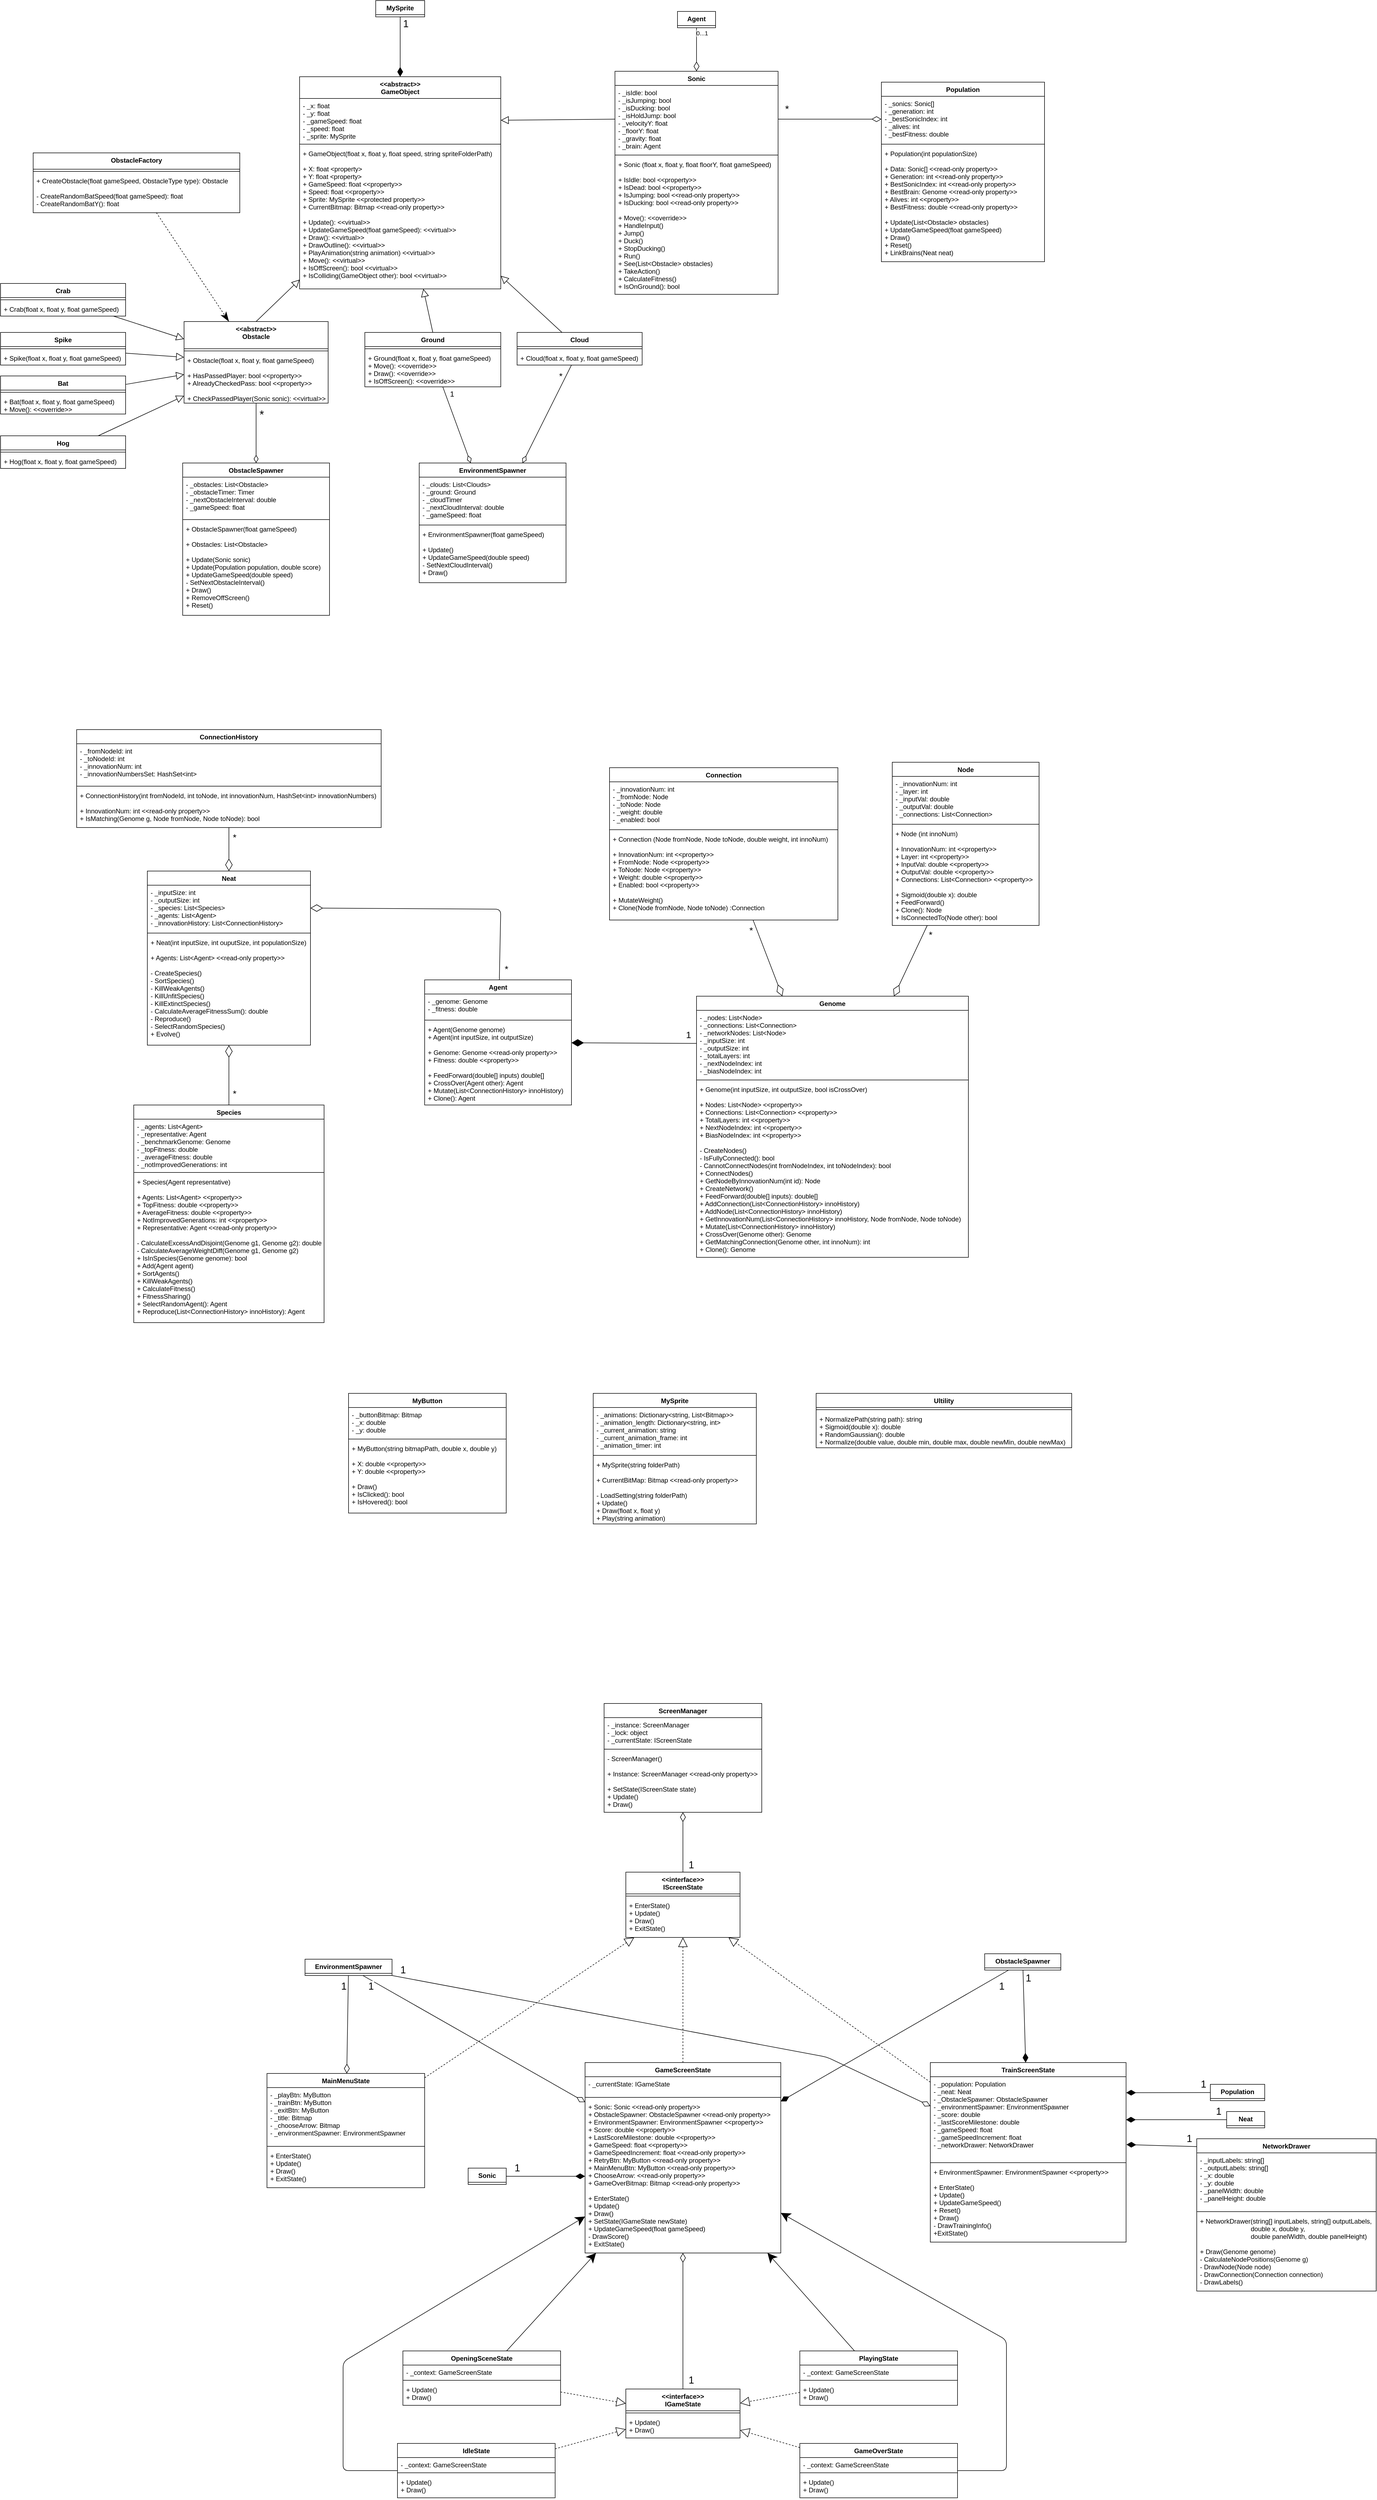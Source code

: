 <mxfile>
    <diagram id="orqxFLYhP0BUc9gmHuvd" name="Page-1">
        <mxGraphModel dx="1800" dy="2160" grid="1" gridSize="10" guides="1" tooltips="1" connect="1" arrows="1" fold="1" page="1" pageScale="1" pageWidth="850" pageHeight="1100" math="0" shadow="0">
            <root>
                <mxCell id="0"/>
                <mxCell id="1" parent="0"/>
                <mxCell id="2" value="&lt;&lt;abstract&gt;&gt;&#10;GameObject" style="swimlane;fontStyle=1;align=center;verticalAlign=top;childLayout=stackLayout;horizontal=1;startSize=40;horizontalStack=0;resizeParent=1;resizeParentMax=0;resizeLast=0;collapsible=1;marginBottom=0;" parent="1" vertex="1">
                    <mxGeometry x="220" y="280" width="370" height="390" as="geometry"/>
                </mxCell>
                <mxCell id="3" value="- _x: float&#10;- _y: float&#10;- _gameSpeed: float&#10;- _speed: float&#10;- _sprite: MySprite" style="text;strokeColor=none;fillColor=none;align=left;verticalAlign=top;spacingLeft=4;spacingRight=4;overflow=hidden;rotatable=0;points=[[0,0.5],[1,0.5]];portConstraint=eastwest;" parent="2" vertex="1">
                    <mxGeometry y="40" width="370" height="80" as="geometry"/>
                </mxCell>
                <mxCell id="4" value="" style="line;strokeWidth=1;fillColor=none;align=left;verticalAlign=middle;spacingTop=-1;spacingLeft=3;spacingRight=3;rotatable=0;labelPosition=right;points=[];portConstraint=eastwest;strokeColor=inherit;" parent="2" vertex="1">
                    <mxGeometry y="120" width="370" height="8" as="geometry"/>
                </mxCell>
                <mxCell id="5" value="+ GameObject(float x, float y, float speed, string spriteFolderPath)&#10;&#10;+ X: float &lt;property&gt;&#10;+ Y: float &lt;property&gt;&#10;+ GameSpeed: float &lt;&lt;property&gt;&gt;&#10;+ Speed: float &lt;&lt;property&gt;&gt;&#10;+ Sprite: MySprite &lt;&lt;protected property&gt;&gt;&#10;+ CurrentBitmap: Bitmap &lt;&lt;read-only property&gt;&gt;&#10;&#10;+ Update(): &lt;&lt;virtual&gt;&gt;&#10;+ UpdateGameSpeed(float gameSpeed): &lt;&lt;virtual&gt;&gt;&#10;+ Draw(): &lt;&lt;virtual&gt;&gt;&#10;+ DrawOutline(): &lt;&lt;virtual&gt;&gt;&#10;+ PlayAnimation(string animation) &lt;&lt;virtual&gt;&gt;&#10;+ Move(): &lt;&lt;virtual&gt;&gt;&#10;+ IsOffScreen(): bool &lt;&lt;virtual&gt;&gt;&#10;+ IsColliding(GameObject other): bool &lt;&lt;virtual&gt;&gt;" style="text;strokeColor=none;fillColor=none;align=left;verticalAlign=top;spacingLeft=4;spacingRight=4;overflow=hidden;rotatable=0;points=[[0,0.5],[1,0.5]];portConstraint=eastwest;" parent="2" vertex="1">
                    <mxGeometry y="128" width="370" height="262" as="geometry"/>
                </mxCell>
                <mxCell id="61" style="edgeStyle=none;html=1;strokeWidth=1;endArrow=block;endFill=0;endSize=12;" parent="1" source="9" target="13" edge="1">
                    <mxGeometry relative="1" as="geometry"/>
                </mxCell>
                <mxCell id="9" value="Bat" style="swimlane;fontStyle=1;align=center;verticalAlign=top;childLayout=stackLayout;horizontal=1;startSize=26;horizontalStack=0;resizeParent=1;resizeParentMax=0;resizeLast=0;collapsible=1;marginBottom=0;" parent="1" vertex="1">
                    <mxGeometry x="-330" y="830" width="230" height="70" as="geometry"/>
                </mxCell>
                <mxCell id="11" value="" style="line;strokeWidth=1;fillColor=none;align=left;verticalAlign=middle;spacingTop=-1;spacingLeft=3;spacingRight=3;rotatable=0;labelPosition=right;points=[];portConstraint=eastwest;strokeColor=inherit;" parent="9" vertex="1">
                    <mxGeometry y="26" width="230" height="8" as="geometry"/>
                </mxCell>
                <mxCell id="12" value="+ Bat(float x, float y, float gameSpeed)&#10;+ Move(): &lt;&lt;override&gt;&gt;" style="text;strokeColor=none;fillColor=none;align=left;verticalAlign=top;spacingLeft=4;spacingRight=4;overflow=hidden;rotatable=0;points=[[0,0.5],[1,0.5]];portConstraint=eastwest;" parent="9" vertex="1">
                    <mxGeometry y="34" width="230" height="36" as="geometry"/>
                </mxCell>
                <mxCell id="55" style="edgeStyle=none;html=1;strokeWidth=1;endArrow=block;endFill=0;endSize=12;exitX=0.5;exitY=0;exitDx=0;exitDy=0;" parent="1" source="13" target="2" edge="1">
                    <mxGeometry relative="1" as="geometry"/>
                </mxCell>
                <mxCell id="65" value="&lt;font style=&quot;font-size: 21px;&quot;&gt;*&lt;/font&gt;" style="edgeStyle=none;html=1;strokeWidth=1;endArrow=diamondThin;endFill=0;endSize=12;" parent="1" source="13" target="40" edge="1">
                    <mxGeometry x="-0.636" y="10" relative="1" as="geometry">
                        <mxPoint as="offset"/>
                    </mxGeometry>
                </mxCell>
                <mxCell id="13" value="&lt;&lt;abstract&gt;&gt;&#10;Obstacle" style="swimlane;fontStyle=1;align=center;verticalAlign=top;childLayout=stackLayout;horizontal=1;startSize=50;horizontalStack=0;resizeParent=1;resizeParentMax=0;resizeLast=0;collapsible=1;marginBottom=0;" parent="1" vertex="1">
                    <mxGeometry x="7.5" y="730" width="265" height="150" as="geometry"/>
                </mxCell>
                <mxCell id="15" value="" style="line;strokeWidth=1;fillColor=none;align=left;verticalAlign=middle;spacingTop=-1;spacingLeft=3;spacingRight=3;rotatable=0;labelPosition=right;points=[];portConstraint=eastwest;strokeColor=inherit;" parent="13" vertex="1">
                    <mxGeometry y="50" width="265" height="8" as="geometry"/>
                </mxCell>
                <mxCell id="16" value="+ Obstacle(float x, float y, float gameSpeed)&#10;&#10;+ HasPassedPlayer: bool &lt;&lt;property&gt;&gt;&#10;+ AlreadyCheckedPass: bool &lt;&lt;property&gt;&gt;&#10;&#10;+ CheckPassedPlayer(Sonic sonic): &lt;&lt;virtual&gt;&gt;" style="text;strokeColor=none;fillColor=none;align=left;verticalAlign=top;spacingLeft=4;spacingRight=4;overflow=hidden;rotatable=0;points=[[0,0.5],[1,0.5]];portConstraint=eastwest;" parent="13" vertex="1">
                    <mxGeometry y="58" width="265" height="92" as="geometry"/>
                </mxCell>
                <mxCell id="59" style="edgeStyle=none;html=1;strokeWidth=1;endArrow=block;endFill=0;endSize=12;" parent="1" source="17" target="13" edge="1">
                    <mxGeometry relative="1" as="geometry"/>
                </mxCell>
                <mxCell id="17" value="Crab" style="swimlane;fontStyle=1;align=center;verticalAlign=top;childLayout=stackLayout;horizontal=1;startSize=26;horizontalStack=0;resizeParent=1;resizeParentMax=0;resizeLast=0;collapsible=1;marginBottom=0;" parent="1" vertex="1">
                    <mxGeometry x="-330" y="660" width="230" height="60" as="geometry"/>
                </mxCell>
                <mxCell id="18" value="" style="line;strokeWidth=1;fillColor=none;align=left;verticalAlign=middle;spacingTop=-1;spacingLeft=3;spacingRight=3;rotatable=0;labelPosition=right;points=[];portConstraint=eastwest;strokeColor=inherit;" parent="17" vertex="1">
                    <mxGeometry y="26" width="230" height="8" as="geometry"/>
                </mxCell>
                <mxCell id="19" value="+ Crab(float x, float y, float gameSpeed)" style="text;strokeColor=none;fillColor=none;align=left;verticalAlign=top;spacingLeft=4;spacingRight=4;overflow=hidden;rotatable=0;points=[[0,0.5],[1,0.5]];portConstraint=eastwest;" parent="17" vertex="1">
                    <mxGeometry y="34" width="230" height="26" as="geometry"/>
                </mxCell>
                <mxCell id="62" style="edgeStyle=none;html=1;strokeWidth=1;endArrow=block;endFill=0;endSize=12;" parent="1" source="20" target="13" edge="1">
                    <mxGeometry relative="1" as="geometry"/>
                </mxCell>
                <mxCell id="20" value="Hog" style="swimlane;fontStyle=1;align=center;verticalAlign=top;childLayout=stackLayout;horizontal=1;startSize=26;horizontalStack=0;resizeParent=1;resizeParentMax=0;resizeLast=0;collapsible=1;marginBottom=0;" parent="1" vertex="1">
                    <mxGeometry x="-330" y="940" width="230" height="60" as="geometry"/>
                </mxCell>
                <mxCell id="21" value="" style="line;strokeWidth=1;fillColor=none;align=left;verticalAlign=middle;spacingTop=-1;spacingLeft=3;spacingRight=3;rotatable=0;labelPosition=right;points=[];portConstraint=eastwest;strokeColor=inherit;" parent="20" vertex="1">
                    <mxGeometry y="26" width="230" height="8" as="geometry"/>
                </mxCell>
                <mxCell id="22" value="+ Hog(float x, float y, float gameSpeed)" style="text;strokeColor=none;fillColor=none;align=left;verticalAlign=top;spacingLeft=4;spacingRight=4;overflow=hidden;rotatable=0;points=[[0,0.5],[1,0.5]];portConstraint=eastwest;" parent="20" vertex="1">
                    <mxGeometry y="34" width="230" height="26" as="geometry"/>
                </mxCell>
                <mxCell id="60" style="edgeStyle=none;html=1;strokeWidth=1;endArrow=block;endFill=0;endSize=12;" parent="1" source="23" target="13" edge="1">
                    <mxGeometry relative="1" as="geometry"/>
                </mxCell>
                <mxCell id="23" value="Spike" style="swimlane;fontStyle=1;align=center;verticalAlign=top;childLayout=stackLayout;horizontal=1;startSize=26;horizontalStack=0;resizeParent=1;resizeParentMax=0;resizeLast=0;collapsible=1;marginBottom=0;" parent="1" vertex="1">
                    <mxGeometry x="-330" y="750" width="230" height="60" as="geometry"/>
                </mxCell>
                <mxCell id="24" value="" style="line;strokeWidth=1;fillColor=none;align=left;verticalAlign=middle;spacingTop=-1;spacingLeft=3;spacingRight=3;rotatable=0;labelPosition=right;points=[];portConstraint=eastwest;strokeColor=inherit;" parent="23" vertex="1">
                    <mxGeometry y="26" width="230" height="8" as="geometry"/>
                </mxCell>
                <mxCell id="25" value="+ Spike(float x, float y, float gameSpeed)" style="text;strokeColor=none;fillColor=none;align=left;verticalAlign=top;spacingLeft=4;spacingRight=4;overflow=hidden;rotatable=0;points=[[0,0.5],[1,0.5]];portConstraint=eastwest;" parent="23" vertex="1">
                    <mxGeometry y="34" width="230" height="26" as="geometry"/>
                </mxCell>
                <mxCell id="58" style="edgeStyle=none;html=1;strokeWidth=1;endArrow=block;endFill=0;endSize=12;" parent="1" source="30" target="2" edge="1">
                    <mxGeometry relative="1" as="geometry"/>
                </mxCell>
                <mxCell id="67" value="&lt;font style=&quot;font-size: 16px;&quot;&gt;*&lt;/font&gt;" style="edgeStyle=none;html=1;strokeWidth=1;fontSize=14;endArrow=diamondThin;endFill=0;endSize=12;" parent="1" source="30" target="44" edge="1">
                    <mxGeometry x="-0.733" y="-9" relative="1" as="geometry">
                        <mxPoint as="offset"/>
                    </mxGeometry>
                </mxCell>
                <mxCell id="30" value="Cloud" style="swimlane;fontStyle=1;align=center;verticalAlign=top;childLayout=stackLayout;horizontal=1;startSize=26;horizontalStack=0;resizeParent=1;resizeParentMax=0;resizeLast=0;collapsible=1;marginBottom=0;" parent="1" vertex="1">
                    <mxGeometry x="620" y="750" width="230" height="60" as="geometry"/>
                </mxCell>
                <mxCell id="31" value="" style="line;strokeWidth=1;fillColor=none;align=left;verticalAlign=middle;spacingTop=-1;spacingLeft=3;spacingRight=3;rotatable=0;labelPosition=right;points=[];portConstraint=eastwest;strokeColor=inherit;" parent="30" vertex="1">
                    <mxGeometry y="26" width="230" height="8" as="geometry"/>
                </mxCell>
                <mxCell id="32" value="+ Cloud(float x, float y, float gameSpeed)" style="text;strokeColor=none;fillColor=none;align=left;verticalAlign=top;spacingLeft=4;spacingRight=4;overflow=hidden;rotatable=0;points=[[0,0.5],[1,0.5]];portConstraint=eastwest;" parent="30" vertex="1">
                    <mxGeometry y="34" width="230" height="26" as="geometry"/>
                </mxCell>
                <mxCell id="33" value="Sonic" style="swimlane;fontStyle=1;align=center;verticalAlign=top;childLayout=stackLayout;horizontal=1;startSize=26;horizontalStack=0;resizeParent=1;resizeParentMax=0;resizeLast=0;collapsible=1;marginBottom=0;" parent="1" vertex="1">
                    <mxGeometry x="800" y="270" width="300" height="410" as="geometry"/>
                </mxCell>
                <mxCell id="34" value="- _isIdle: bool&#10;- _isJumping: bool&#10;- _isDucking: bool&#10;- _isHoldJump: bool&#10;- _velocityY: float&#10;- _floorY: float&#10;- _gravity: float&#10;- _brain: Agent" style="text;strokeColor=none;fillColor=none;align=left;verticalAlign=top;spacingLeft=4;spacingRight=4;overflow=hidden;rotatable=0;points=[[0,0.5],[1,0.5]];portConstraint=eastwest;" parent="33" vertex="1">
                    <mxGeometry y="26" width="300" height="124" as="geometry"/>
                </mxCell>
                <mxCell id="35" value="" style="line;strokeWidth=1;fillColor=none;align=left;verticalAlign=middle;spacingTop=-1;spacingLeft=3;spacingRight=3;rotatable=0;labelPosition=right;points=[];portConstraint=eastwest;strokeColor=inherit;" parent="33" vertex="1">
                    <mxGeometry y="150" width="300" height="8" as="geometry"/>
                </mxCell>
                <mxCell id="36" value="+ Sonic (float x, float y, float floorY, float gameSpeed)&#10;&#10;+ IsIdle: bool &lt;&lt;property&gt;&gt;&#10;+ IsDead: bool &lt;&lt;property&gt;&gt;&#10;+ IsJumping: bool &lt;&lt;read-only property&gt;&gt;&#10;+ IsDucking: bool &lt;&lt;read-only property&gt;&gt;&#10;&#10;+ Move(): &lt;&lt;override&gt;&gt;&#10;+ HandleInput()&#10;+ Jump()&#10;+ Duck()&#10;+ StopDucking()&#10;+ Run()&#10;+ See(List&lt;Obstacle&gt; obstacles)&#10;+ TakeAction()&#10;+ CalculateFitness()&#10;+ IsOnGround(): bool" style="text;strokeColor=none;fillColor=none;align=left;verticalAlign=top;spacingLeft=4;spacingRight=4;overflow=hidden;rotatable=0;points=[[0,0.5],[1,0.5]];portConstraint=eastwest;" parent="33" vertex="1">
                    <mxGeometry y="158" width="300" height="252" as="geometry"/>
                </mxCell>
                <mxCell id="40" value="ObstacleSpawner" style="swimlane;fontStyle=1;align=center;verticalAlign=top;childLayout=stackLayout;horizontal=1;startSize=26;horizontalStack=0;resizeParent=1;resizeParentMax=0;resizeLast=0;collapsible=1;marginBottom=0;" parent="1" vertex="1">
                    <mxGeometry x="5" y="990" width="270" height="280" as="geometry"/>
                </mxCell>
                <mxCell id="41" value="- _obstacles: List&lt;Obstacle&gt;&#10;- _obstacleTimer: Timer&#10;- _nextObstacleInterval: double&#10;- _gameSpeed: float&#10;" style="text;strokeColor=none;fillColor=none;align=left;verticalAlign=top;spacingLeft=4;spacingRight=4;overflow=hidden;rotatable=0;points=[[0,0.5],[1,0.5]];portConstraint=eastwest;" parent="40" vertex="1">
                    <mxGeometry y="26" width="270" height="74" as="geometry"/>
                </mxCell>
                <mxCell id="42" value="" style="line;strokeWidth=1;fillColor=none;align=left;verticalAlign=middle;spacingTop=-1;spacingLeft=3;spacingRight=3;rotatable=0;labelPosition=right;points=[];portConstraint=eastwest;strokeColor=inherit;" parent="40" vertex="1">
                    <mxGeometry y="100" width="270" height="8" as="geometry"/>
                </mxCell>
                <mxCell id="43" value="+ ObstacleSpawner(float gameSpeed)&#10;&#10;+ Obstacles: List&lt;Obstacle&gt;&#10;&#10;+ Update(Sonic sonic)&#10;+ Update(Population population, double score)&#10;+ UpdateGameSpeed(double speed)&#10;- SetNextObstacleInterval()&#10;+ Draw()&#10;+ RemoveOffScreen()&#10;+ Reset()&#10;&#10;" style="text;strokeColor=none;fillColor=none;align=left;verticalAlign=top;spacingLeft=4;spacingRight=4;overflow=hidden;rotatable=0;points=[[0,0.5],[1,0.5]];portConstraint=eastwest;" parent="40" vertex="1">
                    <mxGeometry y="108" width="270" height="172" as="geometry"/>
                </mxCell>
                <mxCell id="44" value="EnvironmentSpawner" style="swimlane;fontStyle=1;align=center;verticalAlign=top;childLayout=stackLayout;horizontal=1;startSize=26;horizontalStack=0;resizeParent=1;resizeParentMax=0;resizeLast=0;collapsible=1;marginBottom=0;" parent="1" vertex="1">
                    <mxGeometry x="440" y="990" width="270" height="220" as="geometry"/>
                </mxCell>
                <mxCell id="45" value="- _clouds: List&lt;Clouds&gt;&#10;- _ground: Ground&#10;- _cloudTimer&#10;- _nextCloudInterval: double&#10;- _gameSpeed: float" style="text;strokeColor=none;fillColor=none;align=left;verticalAlign=top;spacingLeft=4;spacingRight=4;overflow=hidden;rotatable=0;points=[[0,0.5],[1,0.5]];portConstraint=eastwest;" parent="44" vertex="1">
                    <mxGeometry y="26" width="270" height="84" as="geometry"/>
                </mxCell>
                <mxCell id="46" value="" style="line;strokeWidth=1;fillColor=none;align=left;verticalAlign=middle;spacingTop=-1;spacingLeft=3;spacingRight=3;rotatable=0;labelPosition=right;points=[];portConstraint=eastwest;strokeColor=inherit;" parent="44" vertex="1">
                    <mxGeometry y="110" width="270" height="8" as="geometry"/>
                </mxCell>
                <mxCell id="47" value="+ EnvironmentSpawner(float gameSpeed)&#10;&#10;+ Update()&#10;+ UpdateGameSpeed(double speed)&#10;- SetNextCloudInterval()&#10;+ Draw()&#10;" style="text;strokeColor=none;fillColor=none;align=left;verticalAlign=top;spacingLeft=4;spacingRight=4;overflow=hidden;rotatable=0;points=[[0,0.5],[1,0.5]];portConstraint=eastwest;" parent="44" vertex="1">
                    <mxGeometry y="118" width="270" height="102" as="geometry"/>
                </mxCell>
                <mxCell id="57" style="edgeStyle=none;html=1;exitX=0.5;exitY=0;exitDx=0;exitDy=0;strokeWidth=1;endArrow=block;endFill=0;endSize=12;" parent="1" source="48" target="2" edge="1">
                    <mxGeometry relative="1" as="geometry"/>
                </mxCell>
                <mxCell id="66" value="&lt;font style=&quot;font-size: 14px;&quot;&gt;1&lt;/font&gt;" style="edgeStyle=none;html=1;strokeWidth=1;fontSize=21;endArrow=diamondThin;endFill=0;endSize=12;" parent="1" source="48" target="44" edge="1">
                    <mxGeometry x="-0.802" y="12" relative="1" as="geometry">
                        <mxPoint as="offset"/>
                    </mxGeometry>
                </mxCell>
                <mxCell id="48" value="Ground" style="swimlane;fontStyle=1;align=center;verticalAlign=top;childLayout=stackLayout;horizontal=1;startSize=26;horizontalStack=0;resizeParent=1;resizeParentMax=0;resizeLast=0;collapsible=1;marginBottom=0;" parent="1" vertex="1">
                    <mxGeometry x="340" y="750" width="250" height="100" as="geometry"/>
                </mxCell>
                <mxCell id="49" value="" style="line;strokeWidth=1;fillColor=none;align=left;verticalAlign=middle;spacingTop=-1;spacingLeft=3;spacingRight=3;rotatable=0;labelPosition=right;points=[];portConstraint=eastwest;strokeColor=inherit;" parent="48" vertex="1">
                    <mxGeometry y="26" width="250" height="8" as="geometry"/>
                </mxCell>
                <mxCell id="50" value="+ Ground(float x, float y, float gameSpeed)&#10;+ Move(): &lt;&lt;override&gt;&gt;&#10;+ Draw(): &lt;&lt;override&gt;&gt;&#10;+ IsOffScreen(): &lt;&lt;override&gt;&gt;" style="text;strokeColor=none;fillColor=none;align=left;verticalAlign=top;spacingLeft=4;spacingRight=4;overflow=hidden;rotatable=0;points=[[0,0.5],[1,0.5]];portConstraint=eastwest;" parent="48" vertex="1">
                    <mxGeometry y="34" width="250" height="66" as="geometry"/>
                </mxCell>
                <mxCell id="51" style="edgeStyle=none;html=1;exitX=0;exitY=0.5;exitDx=0;exitDy=0;entryX=1;entryY=0.5;entryDx=0;entryDy=0;endArrow=block;endFill=0;endSize=12;" parent="1" source="34" target="3" edge="1">
                    <mxGeometry relative="1" as="geometry"/>
                </mxCell>
                <mxCell id="110" style="edgeStyle=none;html=1;fontSize=17;endArrow=diamondThin;endFill=0;endSize=20;" parent="1" source="68" target="80" edge="1">
                    <mxGeometry relative="1" as="geometry"/>
                </mxCell>
                <mxCell id="111" value="*" style="edgeLabel;html=1;align=center;verticalAlign=middle;resizable=0;points=[];fontSize=17;" parent="110" vertex="1" connectable="0">
                    <mxGeometry x="-0.805" y="3" relative="1" as="geometry">
                        <mxPoint x="9" y="4" as="offset"/>
                    </mxGeometry>
                </mxCell>
                <mxCell id="68" value="Node" style="swimlane;fontStyle=1;align=center;verticalAlign=top;childLayout=stackLayout;horizontal=1;startSize=26;horizontalStack=0;resizeParent=1;resizeParentMax=0;resizeLast=0;collapsible=1;marginBottom=0;" parent="1" vertex="1">
                    <mxGeometry x="1310" y="1540" width="270" height="300" as="geometry"/>
                </mxCell>
                <mxCell id="69" value="- _innovationNum: int&#10;- _layer: int&#10;- _inputVal: double&#10;- _outputVal: double&#10;- _connections: List&lt;Connection&gt;" style="text;strokeColor=none;fillColor=none;align=left;verticalAlign=top;spacingLeft=4;spacingRight=4;overflow=hidden;rotatable=0;points=[[0,0.5],[1,0.5]];portConstraint=eastwest;" parent="68" vertex="1">
                    <mxGeometry y="26" width="270" height="84" as="geometry"/>
                </mxCell>
                <mxCell id="70" value="" style="line;strokeWidth=1;fillColor=none;align=left;verticalAlign=middle;spacingTop=-1;spacingLeft=3;spacingRight=3;rotatable=0;labelPosition=right;points=[];portConstraint=eastwest;strokeColor=inherit;" parent="68" vertex="1">
                    <mxGeometry y="110" width="270" height="8" as="geometry"/>
                </mxCell>
                <mxCell id="71" value="+ Node (int innoNum)&#10;&#10;+ InnovationNum: int &lt;&lt;property&gt;&gt;&#10;+ Layer: int &lt;&lt;property&gt;&gt;&#10;+ InputVal: double &lt;&lt;property&gt;&gt;&#10;+ OutputVal: double &lt;&lt;property&gt;&gt;&#10;+ Connections: List&lt;Connection&gt; &lt;&lt;property&gt;&gt;&#10;&#10;+ Sigmoid(double x): double&#10;+ FeedForward()&#10;+ Clone(): Node&#10;+ IsConnectedTo(Node other): bool" style="text;strokeColor=none;fillColor=none;align=left;verticalAlign=top;spacingLeft=4;spacingRight=4;overflow=hidden;rotatable=0;points=[[0,0.5],[1,0.5]];portConstraint=eastwest;" parent="68" vertex="1">
                    <mxGeometry y="118" width="270" height="182" as="geometry"/>
                </mxCell>
                <mxCell id="109" style="edgeStyle=none;html=1;fontSize=17;endArrow=diamondThin;endFill=0;endSize=20;" parent="1" target="80" edge="1">
                    <mxGeometry relative="1" as="geometry">
                        <mxPoint x="1054" y="1830" as="sourcePoint"/>
                    </mxGeometry>
                </mxCell>
                <mxCell id="112" value="*" style="edgeLabel;html=1;align=center;verticalAlign=middle;resizable=0;points=[];fontSize=17;" parent="109" vertex="1" connectable="0">
                    <mxGeometry x="-0.835" y="1" relative="1" as="geometry">
                        <mxPoint x="-10" y="8" as="offset"/>
                    </mxGeometry>
                </mxCell>
                <mxCell id="72" value="Connection" style="swimlane;fontStyle=1;align=center;verticalAlign=top;childLayout=stackLayout;horizontal=1;startSize=26;horizontalStack=0;resizeParent=1;resizeParentMax=0;resizeLast=0;collapsible=1;marginBottom=0;" parent="1" vertex="1">
                    <mxGeometry x="790" y="1550" width="420" height="280" as="geometry"/>
                </mxCell>
                <mxCell id="73" value="- _innovationNum: int&#10;- _fromNode: Node&#10;- _toNode: Node&#10;- _weight: double&#10;- _enabled: bool" style="text;strokeColor=none;fillColor=none;align=left;verticalAlign=top;spacingLeft=4;spacingRight=4;overflow=hidden;rotatable=0;points=[[0,0.5],[1,0.5]];portConstraint=eastwest;" parent="72" vertex="1">
                    <mxGeometry y="26" width="420" height="84" as="geometry"/>
                </mxCell>
                <mxCell id="74" value="" style="line;strokeWidth=1;fillColor=none;align=left;verticalAlign=middle;spacingTop=-1;spacingLeft=3;spacingRight=3;rotatable=0;labelPosition=right;points=[];portConstraint=eastwest;strokeColor=inherit;" parent="72" vertex="1">
                    <mxGeometry y="110" width="420" height="8" as="geometry"/>
                </mxCell>
                <mxCell id="75" value="+ Connection (Node fromNode, Node toNode, double weight, int innoNum)&#10;&#10;+ InnovationNum: int &lt;&lt;property&gt;&gt;&#10;+ FromNode: Node &lt;&lt;property&gt;&gt;&#10;+ ToNode: Node &lt;&lt;property&gt;&gt;&#10;+ Weight: double &lt;&lt;property&gt;&gt;&#10;+ Enabled: bool &lt;&lt;property&gt;&gt;&#10;&#10;+ MutateWeight()&#10;+ Clone(Node fromNode, Node toNode) :Connection" style="text;strokeColor=none;fillColor=none;align=left;verticalAlign=top;spacingLeft=4;spacingRight=4;overflow=hidden;rotatable=0;points=[[0,0.5],[1,0.5]];portConstraint=eastwest;" parent="72" vertex="1">
                    <mxGeometry y="118" width="420" height="162" as="geometry"/>
                </mxCell>
                <mxCell id="104" style="edgeStyle=none;html=1;fontSize=17;endArrow=diamondThin;endFill=0;endSize=20;" parent="1" source="76" target="88" edge="1">
                    <mxGeometry relative="1" as="geometry"/>
                </mxCell>
                <mxCell id="105" value="*" style="edgeLabel;html=1;align=center;verticalAlign=middle;resizable=0;points=[];fontSize=17;" parent="104" vertex="1" connectable="0">
                    <mxGeometry x="-0.531" relative="1" as="geometry">
                        <mxPoint x="10" as="offset"/>
                    </mxGeometry>
                </mxCell>
                <mxCell id="76" value="ConnectionHistory" style="swimlane;fontStyle=1;align=center;verticalAlign=top;childLayout=stackLayout;horizontal=1;startSize=26;horizontalStack=0;resizeParent=1;resizeParentMax=0;resizeLast=0;collapsible=1;marginBottom=0;" parent="1" vertex="1">
                    <mxGeometry x="-190" y="1480" width="560" height="180" as="geometry"/>
                </mxCell>
                <mxCell id="77" value="- _fromNodeId: int&#10;- _toNodeId: int&#10;- _innovationNum: int&#10;- _innovationNumbersSet: HashSet&lt;int&gt;" style="text;strokeColor=none;fillColor=none;align=left;verticalAlign=top;spacingLeft=4;spacingRight=4;overflow=hidden;rotatable=0;points=[[0,0.5],[1,0.5]];portConstraint=eastwest;" parent="76" vertex="1">
                    <mxGeometry y="26" width="560" height="74" as="geometry"/>
                </mxCell>
                <mxCell id="78" value="" style="line;strokeWidth=1;fillColor=none;align=left;verticalAlign=middle;spacingTop=-1;spacingLeft=3;spacingRight=3;rotatable=0;labelPosition=right;points=[];portConstraint=eastwest;strokeColor=inherit;" parent="76" vertex="1">
                    <mxGeometry y="100" width="560" height="8" as="geometry"/>
                </mxCell>
                <mxCell id="79" value="+ ConnectionHistory(int fromNodeId, int toNode, int innovationNum, HashSet&lt;int&gt; innovationNumbers)&#10;&#10;+ InnovationNum: int &lt;&lt;read-only property&gt;&gt;&#10;+ IsMatching(Genome g, Node fromNode, Node toNode): bool" style="text;strokeColor=none;fillColor=none;align=left;verticalAlign=top;spacingLeft=4;spacingRight=4;overflow=hidden;rotatable=0;points=[[0,0.5],[1,0.5]];portConstraint=eastwest;" parent="76" vertex="1">
                    <mxGeometry y="108" width="560" height="72" as="geometry"/>
                </mxCell>
                <mxCell id="80" value="Genome" style="swimlane;fontStyle=1;align=center;verticalAlign=top;childLayout=stackLayout;horizontal=1;startSize=26;horizontalStack=0;resizeParent=1;resizeParentMax=0;resizeLast=0;collapsible=1;marginBottom=0;" parent="1" vertex="1">
                    <mxGeometry x="950" y="1970" width="500" height="480" as="geometry">
                        <mxRectangle x="960" y="1480" width="90" height="30" as="alternateBounds"/>
                    </mxGeometry>
                </mxCell>
                <mxCell id="81" value="- _nodes: List&lt;Node&gt;&#10;- _connections: List&lt;Connection&gt;&#10;- _networkNodes: List&lt;Node&gt;&#10;- _inputSize: int&#10;- _outputSize: int&#10;- _totalLayers: int&#10;- _nextNodeIndex: int&#10;- _biasNodeIndex: int" style="text;strokeColor=none;fillColor=none;align=left;verticalAlign=top;spacingLeft=4;spacingRight=4;overflow=hidden;rotatable=0;points=[[0,0.5],[1,0.5]];portConstraint=eastwest;" parent="80" vertex="1">
                    <mxGeometry y="26" width="500" height="124" as="geometry"/>
                </mxCell>
                <mxCell id="82" value="" style="line;strokeWidth=1;fillColor=none;align=left;verticalAlign=middle;spacingTop=-1;spacingLeft=3;spacingRight=3;rotatable=0;labelPosition=right;points=[];portConstraint=eastwest;strokeColor=inherit;" parent="80" vertex="1">
                    <mxGeometry y="150" width="500" height="8" as="geometry"/>
                </mxCell>
                <mxCell id="83" value="+ Genome(int inputSize, int outputSize, bool isCrossOver)&#10;&#10;+ Nodes: List&lt;Node&gt; &lt;&lt;property&gt;&gt;&#10;+ Connections: List&lt;Connection&gt; &lt;&lt;property&gt;&gt;&#10;+ TotalLayers: int &lt;&lt;property&gt;&gt;&#10;+ NextNodeIndex: int &lt;&lt;property&gt;&gt;&#10;+ BiasNodeIndex: int &lt;&lt;property&gt;&gt;&#10;&#10;- CreateNodes()&#10;- IsFullyConnected(): bool&#10;- CannotConnectNodes(int fromNodeIndex, int toNodeIndex): bool&#10;+ ConnectNodes()&#10;+ GetNodeByInnovationNum(int id): Node&#10;+ CreateNetwork()&#10;+ FeedForward(double[] inputs): double[]&#10;+ AddConnection(List&lt;ConnectionHistory&gt; innoHistory)&#10;+ AddNode(List&lt;ConnectionHistory&gt; innoHistory)&#10;+ GetInnovationNum(List&lt;ConnectionHistory&gt; innoHistory, Node fromNode, Node toNode)&#10;+ Mutate(List&lt;ConnectionHistory&gt; innoHistory)&#10;+ CrossOver(Genome other): Genome&#10;+ GetMatchingConnection(Genome other, int innoNum): int&#10;+ Clone(): Genome&#10;" style="text;strokeColor=none;fillColor=none;align=left;verticalAlign=top;spacingLeft=4;spacingRight=4;overflow=hidden;rotatable=0;points=[[0,0.5],[1,0.5]];portConstraint=eastwest;" parent="80" vertex="1">
                    <mxGeometry y="158" width="500" height="322" as="geometry"/>
                </mxCell>
                <mxCell id="99" value="*" style="edgeStyle=none;html=1;fontSize=17;endArrow=diamondThin;endFill=0;endSize=20;" parent="1" source="84" target="91" edge="1">
                    <mxGeometry x="-0.636" y="-10" relative="1" as="geometry">
                        <mxPoint as="offset"/>
                    </mxGeometry>
                </mxCell>
                <mxCell id="84" value="Species" style="swimlane;fontStyle=1;align=center;verticalAlign=top;childLayout=stackLayout;horizontal=1;startSize=26;horizontalStack=0;resizeParent=1;resizeParentMax=0;resizeLast=0;collapsible=1;marginBottom=0;" parent="1" vertex="1">
                    <mxGeometry x="-85" y="2170" width="350" height="400" as="geometry"/>
                </mxCell>
                <mxCell id="85" value="- _agents: List&lt;Agent&gt;&#10;- _representative: Agent&#10;- _benchmarkGenome: Genome&#10;- _topFitness: double&#10;- _averageFitness: double&#10;- _notImprovedGenerations: int" style="text;strokeColor=none;fillColor=none;align=left;verticalAlign=top;spacingLeft=4;spacingRight=4;overflow=hidden;rotatable=0;points=[[0,0.5],[1,0.5]];portConstraint=eastwest;" parent="84" vertex="1">
                    <mxGeometry y="26" width="350" height="94" as="geometry"/>
                </mxCell>
                <mxCell id="86" value="" style="line;strokeWidth=1;fillColor=none;align=left;verticalAlign=middle;spacingTop=-1;spacingLeft=3;spacingRight=3;rotatable=0;labelPosition=right;points=[];portConstraint=eastwest;strokeColor=inherit;" parent="84" vertex="1">
                    <mxGeometry y="120" width="350" height="8" as="geometry"/>
                </mxCell>
                <mxCell id="87" value="+ Species(Agent representative)&#10;&#10;+ Agents: List&lt;Agent&gt; &lt;&lt;property&gt;&gt;&#10;+ TopFitness: double &lt;&lt;property&gt;&gt;&#10;+ AverageFitness: double &lt;&lt;property&gt;&gt;&#10;+ NotImprovedGenerations: int &lt;&lt;property&gt;&gt;&#10;+ Representative: Agent &lt;&lt;read-only property&gt;&gt;&#10;&#10;- CalculateExcessAndDisjoint(Genome g1, Genome g2): double&#10;- CalculateAverageWeightDiff(Genome g1, Genome g2)&#10;+ IsInSpecies(Genome genome): bool&#10;+ Add(Agent agent)&#10;+ SortAgents()&#10;+ KillWeakAgents()&#10;+ CalculateFitness()&#10;+ FitnessSharing()&#10;+ SelectRandomAgent(): Agent&#10;+ Reproduce(List&lt;ConnectionHistory&gt; innoHistory): Agent" style="text;strokeColor=none;fillColor=none;align=left;verticalAlign=top;spacingLeft=4;spacingRight=4;overflow=hidden;rotatable=0;points=[[0,0.5],[1,0.5]];portConstraint=eastwest;" parent="84" vertex="1">
                    <mxGeometry y="128" width="350" height="272" as="geometry"/>
                </mxCell>
                <mxCell id="88" value="Neat" style="swimlane;fontStyle=1;align=center;verticalAlign=top;childLayout=stackLayout;horizontal=1;startSize=26;horizontalStack=0;resizeParent=1;resizeParentMax=0;resizeLast=0;collapsible=1;marginBottom=0;" parent="1" vertex="1">
                    <mxGeometry x="-60" y="1740" width="300" height="320" as="geometry"/>
                </mxCell>
                <mxCell id="89" value="- _inputSize: int&#10;- _outputSize: int&#10;- _species: List&lt;Species&gt;&#10;- _agents: List&lt;Agent&gt;&#10;- _innovationHistory: List&lt;ConnectionHistory&gt;" style="text;strokeColor=none;fillColor=none;align=left;verticalAlign=top;spacingLeft=4;spacingRight=4;overflow=hidden;rotatable=0;points=[[0,0.5],[1,0.5]];portConstraint=eastwest;" parent="88" vertex="1">
                    <mxGeometry y="26" width="300" height="84" as="geometry"/>
                </mxCell>
                <mxCell id="90" value="" style="line;strokeWidth=1;fillColor=none;align=left;verticalAlign=middle;spacingTop=-1;spacingLeft=3;spacingRight=3;rotatable=0;labelPosition=right;points=[];portConstraint=eastwest;strokeColor=inherit;" parent="88" vertex="1">
                    <mxGeometry y="110" width="300" height="8" as="geometry"/>
                </mxCell>
                <mxCell id="91" value="+ Neat(int inputSize, int ouputSize, int populationSize)&#10;&#10;+ Agents: List&lt;Agent&gt; &lt;&lt;read-only property&gt;&gt;&#10;&#10;- CreateSpecies()&#10;- SortSpecies()&#10;- KillWeakAgents()&#10;- KillUnfitSpecies()&#10;- KillExtinctSpecies()&#10;- CalculateAverageFitnessSum(): double&#10;- Reproduce()&#10;- SelectRandomSpecies()&#10;+ Evolve()" style="text;strokeColor=none;fillColor=none;align=left;verticalAlign=top;spacingLeft=4;spacingRight=4;overflow=hidden;rotatable=0;points=[[0,0.5],[1,0.5]];portConstraint=eastwest;" parent="88" vertex="1">
                    <mxGeometry y="118" width="300" height="202" as="geometry"/>
                </mxCell>
                <mxCell id="100" style="edgeStyle=none;html=1;fontSize=17;endArrow=diamondThin;endFill=0;endSize=20;entryX=1;entryY=0.5;entryDx=0;entryDy=0;" parent="1" source="92" target="89" edge="1">
                    <mxGeometry relative="1" as="geometry">
                        <Array as="points">
                            <mxPoint x="590" y="1810"/>
                        </Array>
                    </mxGeometry>
                </mxCell>
                <mxCell id="101" value="*" style="edgeLabel;html=1;align=center;verticalAlign=middle;resizable=0;points=[];fontSize=17;" parent="100" vertex="1" connectable="0">
                    <mxGeometry x="-0.935" y="-2" relative="1" as="geometry">
                        <mxPoint x="10" y="-4" as="offset"/>
                    </mxGeometry>
                </mxCell>
                <mxCell id="92" value="Agent" style="swimlane;fontStyle=1;align=center;verticalAlign=top;childLayout=stackLayout;horizontal=1;startSize=26;horizontalStack=0;resizeParent=1;resizeParentMax=0;resizeLast=0;collapsible=1;marginBottom=0;" parent="1" vertex="1">
                    <mxGeometry x="450" y="1940" width="270" height="230" as="geometry"/>
                </mxCell>
                <mxCell id="93" value="- _genome: Genome&#10;- _fitness: double" style="text;strokeColor=none;fillColor=none;align=left;verticalAlign=top;spacingLeft=4;spacingRight=4;overflow=hidden;rotatable=0;points=[[0,0.5],[1,0.5]];portConstraint=eastwest;" parent="92" vertex="1">
                    <mxGeometry y="26" width="270" height="44" as="geometry"/>
                </mxCell>
                <mxCell id="94" value="" style="line;strokeWidth=1;fillColor=none;align=left;verticalAlign=middle;spacingTop=-1;spacingLeft=3;spacingRight=3;rotatable=0;labelPosition=right;points=[];portConstraint=eastwest;strokeColor=inherit;" parent="92" vertex="1">
                    <mxGeometry y="70" width="270" height="8" as="geometry"/>
                </mxCell>
                <mxCell id="95" value="+ Agent(Genome genome)&#10;+ Agent(int inputSize, int outputSize)&#10;&#10;+ Genome: Genome &lt;&lt;read-only property&gt;&gt;&#10;+ Fitness: double &lt;&lt;property&gt;&gt;&#10;&#10;+ FeedForward(double[] inputs) double[]&#10;+ CrossOver(Agent other): Agent&#10;+ Mutate(List&lt;ConnectionHistory&gt; innoHistory)&#10;+ Clone(): Agent" style="text;strokeColor=none;fillColor=none;align=left;verticalAlign=top;spacingLeft=4;spacingRight=4;overflow=hidden;rotatable=0;points=[[0,0.5],[1,0.5]];portConstraint=eastwest;" parent="92" vertex="1">
                    <mxGeometry y="78" width="270" height="152" as="geometry"/>
                </mxCell>
                <mxCell id="107" style="edgeStyle=none;html=1;fontSize=17;endArrow=diamondThin;endFill=1;endSize=20;" parent="1" source="81" target="92" edge="1">
                    <mxGeometry relative="1" as="geometry"/>
                </mxCell>
                <mxCell id="108" value="1" style="edgeLabel;html=1;align=center;verticalAlign=middle;resizable=0;points=[];fontSize=17;" parent="107" vertex="1" connectable="0">
                    <mxGeometry x="-0.869" y="-2" relative="1" as="geometry">
                        <mxPoint y="-13" as="offset"/>
                    </mxGeometry>
                </mxCell>
                <mxCell id="113" value="Agent" style="swimlane;fontStyle=1;align=center;verticalAlign=top;childLayout=stackLayout;horizontal=1;startSize=26;horizontalStack=0;resizeParent=1;resizeParentMax=0;resizeLast=0;collapsible=1;marginBottom=0;" parent="1" vertex="1" collapsed="1">
                    <mxGeometry x="915" y="160" width="70" height="30" as="geometry">
                        <mxRectangle x="930" y="30" width="270" height="230" as="alternateBounds"/>
                    </mxGeometry>
                </mxCell>
                <mxCell id="114" value="- _genome: Genome&#10;- _fitness: double" style="text;strokeColor=none;fillColor=none;align=left;verticalAlign=top;spacingLeft=4;spacingRight=4;overflow=hidden;rotatable=0;points=[[0,0.5],[1,0.5]];portConstraint=eastwest;" parent="113" vertex="1">
                    <mxGeometry y="26" width="270" height="44" as="geometry"/>
                </mxCell>
                <mxCell id="115" value="" style="line;strokeWidth=1;fillColor=none;align=left;verticalAlign=middle;spacingTop=-1;spacingLeft=3;spacingRight=3;rotatable=0;labelPosition=right;points=[];portConstraint=eastwest;strokeColor=inherit;" parent="113" vertex="1">
                    <mxGeometry y="70" width="270" height="8" as="geometry"/>
                </mxCell>
                <mxCell id="116" value="+ Agent(Genome genome)&#10;+ Agent(int inputSize, int outputSize)&#10;&#10;+ Genome: Genome &lt;&lt;read-only property&gt;&gt;&#10;+ Fitness: double &lt;&lt;property&gt;&gt;&#10;&#10;+ FeedForward(double[] inputs) double[]&#10;+ CrossOver(Agent other): Agent&#10;+ Mutate(List&lt;ConnectionHistory&gt; innoHistory)&#10;+ Clone(): Agent" style="text;strokeColor=none;fillColor=none;align=left;verticalAlign=top;spacingLeft=4;spacingRight=4;overflow=hidden;rotatable=0;points=[[0,0.5],[1,0.5]];portConstraint=eastwest;" parent="113" vertex="1">
                    <mxGeometry y="78" width="270" height="152" as="geometry"/>
                </mxCell>
                <mxCell id="117" style="edgeStyle=none;html=1;entryX=0.5;entryY=0;entryDx=0;entryDy=0;endArrow=diamondThin;endFill=0;endSize=15;exitX=0.5;exitY=1;exitDx=0;exitDy=0;" parent="1" target="33" edge="1" source="113">
                    <mxGeometry relative="1" as="geometry">
                        <mxPoint x="1270" y="318" as="sourcePoint"/>
                    </mxGeometry>
                </mxCell>
                <mxCell id="118" value="0...1" style="edgeLabel;html=1;align=center;verticalAlign=middle;resizable=0;points=[];" parent="117" vertex="1" connectable="0">
                    <mxGeometry x="-0.853" y="-2" relative="1" as="geometry">
                        <mxPoint x="12" y="4" as="offset"/>
                    </mxGeometry>
                </mxCell>
                <mxCell id="120" value="Population" style="swimlane;fontStyle=1;align=center;verticalAlign=top;childLayout=stackLayout;horizontal=1;startSize=26;horizontalStack=0;resizeParent=1;resizeParentMax=0;resizeLast=0;collapsible=1;marginBottom=0;" vertex="1" parent="1">
                    <mxGeometry x="1290" y="290" width="300" height="330" as="geometry"/>
                </mxCell>
                <mxCell id="121" value="- _sonics: Sonic[]&#10;- _generation: int&#10;- _bestSonicIndex: int&#10;- _alives: int&#10;- _bestFitness: double" style="text;strokeColor=none;fillColor=none;align=left;verticalAlign=top;spacingLeft=4;spacingRight=4;overflow=hidden;rotatable=0;points=[[0,0.5],[1,0.5]];portConstraint=eastwest;" vertex="1" parent="120">
                    <mxGeometry y="26" width="300" height="84" as="geometry"/>
                </mxCell>
                <mxCell id="122" value="" style="line;strokeWidth=1;fillColor=none;align=left;verticalAlign=middle;spacingTop=-1;spacingLeft=3;spacingRight=3;rotatable=0;labelPosition=right;points=[];portConstraint=eastwest;strokeColor=inherit;" vertex="1" parent="120">
                    <mxGeometry y="110" width="300" height="8" as="geometry"/>
                </mxCell>
                <mxCell id="123" value="+ Population(int populationSize)&#10;&#10;+ Data: Sonic[] &lt;&lt;read-only property&gt;&gt;&#10;+ Generation: int &lt;&lt;read-only property&gt;&gt;&#10;+ BestSonicIndex: int &lt;&lt;read-only property&gt;&gt;&#10;+ BestBrain: Genome &lt;&lt;read-only property&gt;&gt;&#10;+ Alives: int &lt;&lt;property&gt;&gt;&#10;+ BestFitness: double &lt;&lt;read-only property&gt;&gt;&#10;&#10;+ Update(List&lt;Obstacle&gt; obstacles)&#10;+ UpdateGameSpeed(float gameSpeed)&#10;+ Draw()&#10;+ Reset()&#10;+ LinkBrains(Neat neat)&#10;" style="text;strokeColor=none;fillColor=none;align=left;verticalAlign=top;spacingLeft=4;spacingRight=4;overflow=hidden;rotatable=0;points=[[0,0.5],[1,0.5]];portConstraint=eastwest;" vertex="1" parent="120">
                    <mxGeometry y="118" width="300" height="212" as="geometry"/>
                </mxCell>
                <mxCell id="124" style="edgeStyle=none;html=1;exitX=1;exitY=0.5;exitDx=0;exitDy=0;endArrow=diamondThin;endFill=0;endSize=15;" edge="1" parent="1" source="34" target="121">
                    <mxGeometry relative="1" as="geometry"/>
                </mxCell>
                <mxCell id="125" value="&lt;font style=&quot;font-size: 18px;&quot;&gt;*&lt;/font&gt;" style="edgeLabel;html=1;align=center;verticalAlign=middle;resizable=0;points=[];" vertex="1" connectable="0" parent="124">
                    <mxGeometry x="-0.832" y="2" relative="1" as="geometry">
                        <mxPoint y="-16" as="offset"/>
                    </mxGeometry>
                </mxCell>
                <mxCell id="130" style="edgeStyle=none;html=1;fontSize=18;endArrow=diamondThin;endFill=1;endSize=15;" edge="1" parent="1" source="126" target="2">
                    <mxGeometry relative="1" as="geometry"/>
                </mxCell>
                <mxCell id="132" value="1" style="edgeLabel;html=1;align=center;verticalAlign=middle;resizable=0;points=[];fontSize=18;" vertex="1" connectable="0" parent="130">
                    <mxGeometry x="-0.764" y="-2" relative="1" as="geometry">
                        <mxPoint x="12" as="offset"/>
                    </mxGeometry>
                </mxCell>
                <mxCell id="126" value="MySprite" style="swimlane;fontStyle=1;align=center;verticalAlign=top;childLayout=stackLayout;horizontal=1;startSize=26;horizontalStack=0;resizeParent=1;resizeParentMax=0;resizeLast=0;collapsible=1;marginBottom=0;" vertex="1" collapsed="1" parent="1">
                    <mxGeometry x="360" y="140" width="90" height="30" as="geometry">
                        <mxRectangle x="220" y="-70" width="300" height="240" as="alternateBounds"/>
                    </mxGeometry>
                </mxCell>
                <mxCell id="127" value="- _animations: Dictionary&lt;string, List&lt;Bitmap&gt;&gt;&#10;- _animation_length: Dictionary&lt;string, int&gt;&#10;- _current_animation: string&#10;- _current_animation_frame: int&#10;- _animation_timer: int" style="text;strokeColor=none;fillColor=none;align=left;verticalAlign=top;spacingLeft=4;spacingRight=4;overflow=hidden;rotatable=0;points=[[0,0.5],[1,0.5]];portConstraint=eastwest;" vertex="1" parent="126">
                    <mxGeometry y="26" width="300" height="84" as="geometry"/>
                </mxCell>
                <mxCell id="128" value="" style="line;strokeWidth=1;fillColor=none;align=left;verticalAlign=middle;spacingTop=-1;spacingLeft=3;spacingRight=3;rotatable=0;labelPosition=right;points=[];portConstraint=eastwest;strokeColor=inherit;" vertex="1" parent="126">
                    <mxGeometry y="110" width="300" height="8" as="geometry"/>
                </mxCell>
                <mxCell id="129" value="+ MySprite(string folderPath)&#10;&#10;+ CurrentBitMap: Bitmap &lt;&lt;read-only property&gt;&gt;&#10;&#10;- LoadSetting(string folderPath)&#10;+ Update()&#10;+ Draw(float x, float y)&#10;+ Play(string animation)" style="text;strokeColor=none;fillColor=none;align=left;verticalAlign=top;spacingLeft=4;spacingRight=4;overflow=hidden;rotatable=0;points=[[0,0.5],[1,0.5]];portConstraint=eastwest;" vertex="1" parent="126">
                    <mxGeometry y="118" width="300" height="122" as="geometry"/>
                </mxCell>
                <mxCell id="133" value="MyButton" style="swimlane;fontStyle=1;align=center;verticalAlign=top;childLayout=stackLayout;horizontal=1;startSize=26;horizontalStack=0;resizeParent=1;resizeParentMax=0;resizeLast=0;collapsible=1;marginBottom=0;" vertex="1" parent="1">
                    <mxGeometry x="310" y="2700" width="290" height="220" as="geometry"/>
                </mxCell>
                <mxCell id="134" value="- _buttonBitmap: Bitmap&#10;- _x: double&#10;- _y: double" style="text;strokeColor=none;fillColor=none;align=left;verticalAlign=top;spacingLeft=4;spacingRight=4;overflow=hidden;rotatable=0;points=[[0,0.5],[1,0.5]];portConstraint=eastwest;" vertex="1" parent="133">
                    <mxGeometry y="26" width="290" height="54" as="geometry"/>
                </mxCell>
                <mxCell id="135" value="" style="line;strokeWidth=1;fillColor=none;align=left;verticalAlign=middle;spacingTop=-1;spacingLeft=3;spacingRight=3;rotatable=0;labelPosition=right;points=[];portConstraint=eastwest;strokeColor=inherit;" vertex="1" parent="133">
                    <mxGeometry y="80" width="290" height="8" as="geometry"/>
                </mxCell>
                <mxCell id="136" value="+ MyButton(string bitmapPath, double x, double y)&#10;&#10;+ X: double &lt;&lt;property&gt;&gt;&#10;+ Y: double &lt;&lt;property&gt;&gt;&#10;&#10;+ Draw()&#10;+ IsClicked(): bool&#10;+ IsHovered(): bool" style="text;strokeColor=none;fillColor=none;align=left;verticalAlign=top;spacingLeft=4;spacingRight=4;overflow=hidden;rotatable=0;points=[[0,0.5],[1,0.5]];portConstraint=eastwest;" vertex="1" parent="133">
                    <mxGeometry y="88" width="290" height="132" as="geometry"/>
                </mxCell>
                <mxCell id="137" value="MySprite" style="swimlane;fontStyle=1;align=center;verticalAlign=top;childLayout=stackLayout;horizontal=1;startSize=26;horizontalStack=0;resizeParent=1;resizeParentMax=0;resizeLast=0;collapsible=1;marginBottom=0;" vertex="1" parent="1">
                    <mxGeometry x="760" y="2700" width="300" height="240" as="geometry"/>
                </mxCell>
                <mxCell id="138" value="- _animations: Dictionary&lt;string, List&lt;Bitmap&gt;&gt;&#10;- _animation_length: Dictionary&lt;string, int&gt;&#10;- _current_animation: string&#10;- _current_animation_frame: int&#10;- _animation_timer: int" style="text;strokeColor=none;fillColor=none;align=left;verticalAlign=top;spacingLeft=4;spacingRight=4;overflow=hidden;rotatable=0;points=[[0,0.5],[1,0.5]];portConstraint=eastwest;" vertex="1" parent="137">
                    <mxGeometry y="26" width="300" height="84" as="geometry"/>
                </mxCell>
                <mxCell id="139" value="" style="line;strokeWidth=1;fillColor=none;align=left;verticalAlign=middle;spacingTop=-1;spacingLeft=3;spacingRight=3;rotatable=0;labelPosition=right;points=[];portConstraint=eastwest;strokeColor=inherit;" vertex="1" parent="137">
                    <mxGeometry y="110" width="300" height="8" as="geometry"/>
                </mxCell>
                <mxCell id="140" value="+ MySprite(string folderPath)&#10;&#10;+ CurrentBitMap: Bitmap &lt;&lt;read-only property&gt;&gt;&#10;&#10;- LoadSetting(string folderPath)&#10;+ Update()&#10;+ Draw(float x, float y)&#10;+ Play(string animation)" style="text;strokeColor=none;fillColor=none;align=left;verticalAlign=top;spacingLeft=4;spacingRight=4;overflow=hidden;rotatable=0;points=[[0,0.5],[1,0.5]];portConstraint=eastwest;" vertex="1" parent="137">
                    <mxGeometry y="118" width="300" height="122" as="geometry"/>
                </mxCell>
                <mxCell id="141" value="Ultility" style="swimlane;fontStyle=1;align=center;verticalAlign=top;childLayout=stackLayout;horizontal=1;startSize=26;horizontalStack=0;resizeParent=1;resizeParentMax=0;resizeLast=0;collapsible=1;marginBottom=0;" vertex="1" parent="1">
                    <mxGeometry x="1170" y="2700" width="470" height="100" as="geometry"/>
                </mxCell>
                <mxCell id="143" value="" style="line;strokeWidth=1;fillColor=none;align=left;verticalAlign=middle;spacingTop=-1;spacingLeft=3;spacingRight=3;rotatable=0;labelPosition=right;points=[];portConstraint=eastwest;strokeColor=inherit;" vertex="1" parent="141">
                    <mxGeometry y="26" width="470" height="8" as="geometry"/>
                </mxCell>
                <mxCell id="144" value="+ NormalizePath(string path): string&#10;+ Sigmoid(double x): double&#10;+ RandomGaussian(): double&#10;+ Normalize(double value, double min, double max, double newMin, double newMax)" style="text;strokeColor=none;fillColor=none;align=left;verticalAlign=top;spacingLeft=4;spacingRight=4;overflow=hidden;rotatable=0;points=[[0,0.5],[1,0.5]];portConstraint=eastwest;" vertex="1" parent="141">
                    <mxGeometry y="34" width="470" height="66" as="geometry"/>
                </mxCell>
                <mxCell id="145" value="ScreenManager" style="swimlane;fontStyle=1;align=center;verticalAlign=top;childLayout=stackLayout;horizontal=1;startSize=26;horizontalStack=0;resizeParent=1;resizeParentMax=0;resizeLast=0;collapsible=1;marginBottom=0;" vertex="1" parent="1">
                    <mxGeometry x="780" y="3270" width="290" height="200" as="geometry"/>
                </mxCell>
                <mxCell id="146" value="- _instance: ScreenManager&#10;- _lock: object&#10;- _currentState: IScreenState" style="text;strokeColor=none;fillColor=none;align=left;verticalAlign=top;spacingLeft=4;spacingRight=4;overflow=hidden;rotatable=0;points=[[0,0.5],[1,0.5]];portConstraint=eastwest;" vertex="1" parent="145">
                    <mxGeometry y="26" width="290" height="54" as="geometry"/>
                </mxCell>
                <mxCell id="147" value="" style="line;strokeWidth=1;fillColor=none;align=left;verticalAlign=middle;spacingTop=-1;spacingLeft=3;spacingRight=3;rotatable=0;labelPosition=right;points=[];portConstraint=eastwest;strokeColor=inherit;" vertex="1" parent="145">
                    <mxGeometry y="80" width="290" height="8" as="geometry"/>
                </mxCell>
                <mxCell id="148" value="- ScreenManager()&#10;&#10;+ Instance: ScreenManager &lt;&lt;read-only property&gt;&gt;&#10;&#10;+ SetState(IScreenState state)&#10;+ Update()&#10;+ Draw()" style="text;strokeColor=none;fillColor=none;align=left;verticalAlign=top;spacingLeft=4;spacingRight=4;overflow=hidden;rotatable=0;points=[[0,0.5],[1,0.5]];portConstraint=eastwest;" vertex="1" parent="145">
                    <mxGeometry y="88" width="290" height="112" as="geometry"/>
                </mxCell>
                <mxCell id="210" style="edgeStyle=none;html=1;fontSize=18;endArrow=diamondThin;endFill=0;endSize=15;" edge="1" parent="1" source="149" target="145">
                    <mxGeometry relative="1" as="geometry"/>
                </mxCell>
                <mxCell id="211" value="1" style="edgeLabel;html=1;align=center;verticalAlign=middle;resizable=0;points=[];fontSize=18;" vertex="1" connectable="0" parent="210">
                    <mxGeometry x="-0.754" relative="1" as="geometry">
                        <mxPoint x="15" as="offset"/>
                    </mxGeometry>
                </mxCell>
                <mxCell id="149" value="&lt;&lt;interface&gt;&gt;&#10;IScreenState" style="swimlane;fontStyle=1;align=center;verticalAlign=top;childLayout=stackLayout;horizontal=1;startSize=40;horizontalStack=0;resizeParent=1;resizeParentMax=0;resizeLast=0;collapsible=1;marginBottom=0;" vertex="1" parent="1">
                    <mxGeometry x="820" y="3580" width="210" height="120" as="geometry"/>
                </mxCell>
                <mxCell id="151" value="" style="line;strokeWidth=1;fillColor=none;align=left;verticalAlign=middle;spacingTop=-1;spacingLeft=3;spacingRight=3;rotatable=0;labelPosition=right;points=[];portConstraint=eastwest;strokeColor=inherit;" vertex="1" parent="149">
                    <mxGeometry y="40" width="210" height="8" as="geometry"/>
                </mxCell>
                <mxCell id="152" value="+ EnterState()&#10;+ Update()&#10;+ Draw()&#10;+ ExitState()" style="text;strokeColor=none;fillColor=none;align=left;verticalAlign=top;spacingLeft=4;spacingRight=4;overflow=hidden;rotatable=0;points=[[0,0.5],[1,0.5]];portConstraint=eastwest;" vertex="1" parent="149">
                    <mxGeometry y="48" width="210" height="72" as="geometry"/>
                </mxCell>
                <mxCell id="212" style="edgeStyle=none;html=1;fontSize=18;endArrow=block;endFill=0;endSize=15;dashed=1;" edge="1" parent="1" source="153" target="149">
                    <mxGeometry relative="1" as="geometry"/>
                </mxCell>
                <mxCell id="153" value="MainMenuState" style="swimlane;fontStyle=1;align=center;verticalAlign=top;childLayout=stackLayout;horizontal=1;startSize=26;horizontalStack=0;resizeParent=1;resizeParentMax=0;resizeLast=0;collapsible=1;marginBottom=0;" vertex="1" parent="1">
                    <mxGeometry x="160" y="3950" width="290" height="210" as="geometry"/>
                </mxCell>
                <mxCell id="154" value="- _playBtn: MyButton&#10;- _trainBtn: MyButton&#10;- _exitBtn: MyButton&#10;- _title: Bitmap&#10;- _chooseArrow: Bitmap&#10;- _environmentSpawner: EnvironmentSpawner" style="text;strokeColor=none;fillColor=none;align=left;verticalAlign=top;spacingLeft=4;spacingRight=4;overflow=hidden;rotatable=0;points=[[0,0.5],[1,0.5]];portConstraint=eastwest;" vertex="1" parent="153">
                    <mxGeometry y="26" width="290" height="104" as="geometry"/>
                </mxCell>
                <mxCell id="155" value="" style="line;strokeWidth=1;fillColor=none;align=left;verticalAlign=middle;spacingTop=-1;spacingLeft=3;spacingRight=3;rotatable=0;labelPosition=right;points=[];portConstraint=eastwest;strokeColor=inherit;" vertex="1" parent="153">
                    <mxGeometry y="130" width="290" height="8" as="geometry"/>
                </mxCell>
                <mxCell id="156" value="+ EnterState()&#10;+ Update()&#10;+ Draw()&#10;+ ExitState()" style="text;strokeColor=none;fillColor=none;align=left;verticalAlign=top;spacingLeft=4;spacingRight=4;overflow=hidden;rotatable=0;points=[[0,0.5],[1,0.5]];portConstraint=eastwest;" vertex="1" parent="153">
                    <mxGeometry y="138" width="290" height="72" as="geometry"/>
                </mxCell>
                <mxCell id="229" style="edgeStyle=none;html=1;fontSize=18;endArrow=diamondThin;endFill=0;endSize=15;" edge="1" parent="1" source="157" target="153">
                    <mxGeometry relative="1" as="geometry"/>
                </mxCell>
                <mxCell id="238" value="1" style="edgeLabel;html=1;align=center;verticalAlign=middle;resizable=0;points=[];fontSize=18;" vertex="1" connectable="0" parent="229">
                    <mxGeometry x="-0.824" y="2" relative="1" as="geometry">
                        <mxPoint x="-11" y="4" as="offset"/>
                    </mxGeometry>
                </mxCell>
                <mxCell id="230" style="edgeStyle=none;html=1;fontSize=18;endArrow=diamondThin;endFill=0;endSize=15;" edge="1" parent="1" source="157" target="161">
                    <mxGeometry relative="1" as="geometry"/>
                </mxCell>
                <mxCell id="239" value="1" style="edgeLabel;html=1;align=center;verticalAlign=middle;resizable=0;points=[];fontSize=18;" vertex="1" connectable="0" parent="230">
                    <mxGeometry x="-0.922" relative="1" as="geometry">
                        <mxPoint x="-2" y="11" as="offset"/>
                    </mxGeometry>
                </mxCell>
                <mxCell id="232" style="edgeStyle=none;html=1;fontSize=18;endArrow=diamondThin;endFill=0;endSize=15;" edge="1" parent="1" source="157" target="189">
                    <mxGeometry relative="1" as="geometry">
                        <Array as="points">
                            <mxPoint x="1190" y="3920"/>
                        </Array>
                    </mxGeometry>
                </mxCell>
                <mxCell id="240" value="1" style="edgeLabel;html=1;align=center;verticalAlign=middle;resizable=0;points=[];fontSize=18;" vertex="1" connectable="0" parent="232">
                    <mxGeometry x="-0.974" y="3" relative="1" as="geometry">
                        <mxPoint x="6" y="-10" as="offset"/>
                    </mxGeometry>
                </mxCell>
                <mxCell id="157" value="EnvironmentSpawner" style="swimlane;fontStyle=1;align=center;verticalAlign=top;childLayout=stackLayout;horizontal=1;startSize=26;horizontalStack=0;resizeParent=1;resizeParentMax=0;resizeLast=0;collapsible=1;marginBottom=0;" vertex="1" collapsed="1" parent="1">
                    <mxGeometry x="230" y="3740" width="160" height="30" as="geometry">
                        <mxRectangle x="80" y="3825" width="270" height="220" as="alternateBounds"/>
                    </mxGeometry>
                </mxCell>
                <mxCell id="158" value="- _clouds: List&lt;Clouds&gt;&#10;- _ground: Ground&#10;- _cloudTimer&#10;- _nextCloudInterval: double&#10;- _gameSpeed: float" style="text;strokeColor=none;fillColor=none;align=left;verticalAlign=top;spacingLeft=4;spacingRight=4;overflow=hidden;rotatable=0;points=[[0,0.5],[1,0.5]];portConstraint=eastwest;" vertex="1" parent="157">
                    <mxGeometry y="26" width="270" height="84" as="geometry"/>
                </mxCell>
                <mxCell id="159" value="" style="line;strokeWidth=1;fillColor=none;align=left;verticalAlign=middle;spacingTop=-1;spacingLeft=3;spacingRight=3;rotatable=0;labelPosition=right;points=[];portConstraint=eastwest;strokeColor=inherit;" vertex="1" parent="157">
                    <mxGeometry y="110" width="270" height="8" as="geometry"/>
                </mxCell>
                <mxCell id="160" value="+ EnvironmentSpawner(float gameSpeed)&#10;&#10;+ Update()&#10;+ UpdateGameSpeed(double speed)&#10;- SetNextCloudInterval()&#10;+ Draw()&#10;" style="text;strokeColor=none;fillColor=none;align=left;verticalAlign=top;spacingLeft=4;spacingRight=4;overflow=hidden;rotatable=0;points=[[0,0.5],[1,0.5]];portConstraint=eastwest;" vertex="1" parent="157">
                    <mxGeometry y="118" width="270" height="102" as="geometry"/>
                </mxCell>
                <mxCell id="214" style="edgeStyle=none;html=1;fontSize=18;endArrow=block;endFill=0;endSize=15;dashed=1;" edge="1" parent="1" source="161" target="149">
                    <mxGeometry relative="1" as="geometry"/>
                </mxCell>
                <mxCell id="161" value="GameScreenState" style="swimlane;fontStyle=1;align=center;verticalAlign=top;childLayout=stackLayout;horizontal=1;startSize=26;horizontalStack=0;resizeParent=1;resizeParentMax=0;resizeLast=0;collapsible=1;marginBottom=0;" vertex="1" parent="1">
                    <mxGeometry x="745" y="3930" width="360" height="350" as="geometry"/>
                </mxCell>
                <mxCell id="162" value="- _currentState: IGameState" style="text;strokeColor=none;fillColor=none;align=left;verticalAlign=top;spacingLeft=4;spacingRight=4;overflow=hidden;rotatable=0;points=[[0,0.5],[1,0.5]];portConstraint=eastwest;" vertex="1" parent="161">
                    <mxGeometry y="26" width="360" height="34" as="geometry"/>
                </mxCell>
                <mxCell id="163" value="" style="line;strokeWidth=1;fillColor=none;align=left;verticalAlign=middle;spacingTop=-1;spacingLeft=3;spacingRight=3;rotatable=0;labelPosition=right;points=[];portConstraint=eastwest;strokeColor=inherit;" vertex="1" parent="161">
                    <mxGeometry y="60" width="360" height="8" as="geometry"/>
                </mxCell>
                <mxCell id="164" value="+ Sonic: Sonic &lt;&lt;read-only property&gt;&gt;&#10;+ ObstacleSpawner: ObstacleSpawner &lt;&lt;read-only property&gt;&gt;&#10;+ EnvironmentSpawner: EnvironmentSpawner &lt;&lt;property&gt;&gt;&#10;+ Score: double &lt;&lt;property&gt;&gt;&#10;+ LastScoreMilestone: double &lt;&lt;property&gt;&gt;&#10;+ GameSpeed: float &lt;&lt;property&gt;&gt;&#10;+ GameSpeedIncrement: float &lt;&lt;read-only property&gt;&gt;&#10;+ RetryBtn: MyButton &lt;&lt;read-only property&gt;&gt;&#10;+ MainMenuBtn: MyButton &lt;&lt;read-only property&gt;&gt;&#10;+ ChooseArrow: &lt;&lt;read-only property&gt;&gt;&#10;+ GameOverBitmap: Bitmap &lt;&lt;read-only property&gt;&gt;&#10;&#10;+ EnterState()&#10;+ Update()&#10;+ Draw()&#10;+ SetState(IGameState newState)&#10;+ UpdateGameSpeed(float gameSpeed)&#10;- DrawScore()&#10;+ ExitState()" style="text;strokeColor=none;fillColor=none;align=left;verticalAlign=top;spacingLeft=4;spacingRight=4;overflow=hidden;rotatable=0;points=[[0,0.5],[1,0.5]];portConstraint=eastwest;" vertex="1" parent="161">
                    <mxGeometry y="68" width="360" height="282" as="geometry"/>
                </mxCell>
                <mxCell id="217" style="edgeStyle=none;html=1;fontSize=18;endArrow=diamondThin;endFill=0;endSize=15;" edge="1" parent="1" source="166" target="161">
                    <mxGeometry relative="1" as="geometry"/>
                </mxCell>
                <mxCell id="218" value="1" style="edgeLabel;html=1;align=center;verticalAlign=middle;resizable=0;points=[];fontSize=18;" vertex="1" connectable="0" parent="217">
                    <mxGeometry x="-0.842" relative="1" as="geometry">
                        <mxPoint x="15" y="4" as="offset"/>
                    </mxGeometry>
                </mxCell>
                <mxCell id="166" value="&lt;&lt;interface&gt;&gt;&#10;IGameState" style="swimlane;fontStyle=1;align=center;verticalAlign=top;childLayout=stackLayout;horizontal=1;startSize=40;horizontalStack=0;resizeParent=1;resizeParentMax=0;resizeLast=0;collapsible=1;marginBottom=0;" vertex="1" parent="1">
                    <mxGeometry x="820" y="4530" width="210" height="90" as="geometry"/>
                </mxCell>
                <mxCell id="167" value="" style="line;strokeWidth=1;fillColor=none;align=left;verticalAlign=middle;spacingTop=-1;spacingLeft=3;spacingRight=3;rotatable=0;labelPosition=right;points=[];portConstraint=eastwest;strokeColor=inherit;" vertex="1" parent="166">
                    <mxGeometry y="40" width="210" height="8" as="geometry"/>
                </mxCell>
                <mxCell id="168" value="+ Update()&#10;+ Draw()" style="text;strokeColor=none;fillColor=none;align=left;verticalAlign=top;spacingLeft=4;spacingRight=4;overflow=hidden;rotatable=0;points=[[0,0.5],[1,0.5]];portConstraint=eastwest;" vertex="1" parent="166">
                    <mxGeometry y="48" width="210" height="42" as="geometry"/>
                </mxCell>
                <mxCell id="219" style="edgeStyle=none;html=1;fontSize=18;endArrow=block;endFill=0;endSize=15;dashed=1;" edge="1" parent="1" source="169" target="166">
                    <mxGeometry relative="1" as="geometry"/>
                </mxCell>
                <mxCell id="223" style="edgeStyle=none;html=1;fontSize=18;endArrow=classic;endFill=1;endSize=15;" edge="1" parent="1" source="169" target="161">
                    <mxGeometry relative="1" as="geometry"/>
                </mxCell>
                <mxCell id="169" value="OpeningSceneState" style="swimlane;fontStyle=1;align=center;verticalAlign=top;childLayout=stackLayout;horizontal=1;startSize=26;horizontalStack=0;resizeParent=1;resizeParentMax=0;resizeLast=0;collapsible=1;marginBottom=0;" vertex="1" parent="1">
                    <mxGeometry x="410" y="4460" width="290" height="100" as="geometry"/>
                </mxCell>
                <mxCell id="170" value="- _context: GameScreenState" style="text;strokeColor=none;fillColor=none;align=left;verticalAlign=top;spacingLeft=4;spacingRight=4;overflow=hidden;rotatable=0;points=[[0,0.5],[1,0.5]];portConstraint=eastwest;" vertex="1" parent="169">
                    <mxGeometry y="26" width="290" height="24" as="geometry"/>
                </mxCell>
                <mxCell id="171" value="" style="line;strokeWidth=1;fillColor=none;align=left;verticalAlign=middle;spacingTop=-1;spacingLeft=3;spacingRight=3;rotatable=0;labelPosition=right;points=[];portConstraint=eastwest;strokeColor=inherit;" vertex="1" parent="169">
                    <mxGeometry y="50" width="290" height="8" as="geometry"/>
                </mxCell>
                <mxCell id="174" value="+ Update()&#10;+ Draw()" style="text;strokeColor=none;fillColor=none;align=left;verticalAlign=top;spacingLeft=4;spacingRight=4;overflow=hidden;rotatable=0;points=[[0,0.5],[1,0.5]];portConstraint=eastwest;" vertex="1" parent="169">
                    <mxGeometry y="58" width="290" height="42" as="geometry"/>
                </mxCell>
                <mxCell id="220" style="edgeStyle=none;html=1;fontSize=18;endArrow=block;endFill=0;endSize=15;dashed=1;" edge="1" parent="1" source="175" target="166">
                    <mxGeometry relative="1" as="geometry"/>
                </mxCell>
                <mxCell id="224" style="edgeStyle=none;html=1;fontSize=18;endArrow=classic;endFill=1;endSize=15;" edge="1" parent="1" source="175" target="161">
                    <mxGeometry relative="1" as="geometry">
                        <Array as="points">
                            <mxPoint x="300" y="4680"/>
                            <mxPoint x="300" y="4480"/>
                        </Array>
                    </mxGeometry>
                </mxCell>
                <mxCell id="175" value="IdleState" style="swimlane;fontStyle=1;align=center;verticalAlign=top;childLayout=stackLayout;horizontal=1;startSize=26;horizontalStack=0;resizeParent=1;resizeParentMax=0;resizeLast=0;collapsible=1;marginBottom=0;" vertex="1" parent="1">
                    <mxGeometry x="400" y="4630" width="290" height="100" as="geometry"/>
                </mxCell>
                <mxCell id="176" value="- _context: GameScreenState" style="text;strokeColor=none;fillColor=none;align=left;verticalAlign=top;spacingLeft=4;spacingRight=4;overflow=hidden;rotatable=0;points=[[0,0.5],[1,0.5]];portConstraint=eastwest;" vertex="1" parent="175">
                    <mxGeometry y="26" width="290" height="24" as="geometry"/>
                </mxCell>
                <mxCell id="177" value="" style="line;strokeWidth=1;fillColor=none;align=left;verticalAlign=middle;spacingTop=-1;spacingLeft=3;spacingRight=3;rotatable=0;labelPosition=right;points=[];portConstraint=eastwest;strokeColor=inherit;" vertex="1" parent="175">
                    <mxGeometry y="50" width="290" height="8" as="geometry"/>
                </mxCell>
                <mxCell id="178" value="+ Update()&#10;+ Draw()" style="text;strokeColor=none;fillColor=none;align=left;verticalAlign=top;spacingLeft=4;spacingRight=4;overflow=hidden;rotatable=0;points=[[0,0.5],[1,0.5]];portConstraint=eastwest;" vertex="1" parent="175">
                    <mxGeometry y="58" width="290" height="42" as="geometry"/>
                </mxCell>
                <mxCell id="221" style="edgeStyle=none;html=1;fontSize=18;endArrow=block;endFill=0;endSize=15;dashed=1;" edge="1" parent="1" source="179" target="166">
                    <mxGeometry relative="1" as="geometry"/>
                </mxCell>
                <mxCell id="225" style="edgeStyle=none;html=1;fontSize=18;endArrow=classic;endFill=1;endSize=15;" edge="1" parent="1" source="179" target="161">
                    <mxGeometry relative="1" as="geometry"/>
                </mxCell>
                <mxCell id="179" value="PlayingState" style="swimlane;fontStyle=1;align=center;verticalAlign=top;childLayout=stackLayout;horizontal=1;startSize=26;horizontalStack=0;resizeParent=1;resizeParentMax=0;resizeLast=0;collapsible=1;marginBottom=0;" vertex="1" parent="1">
                    <mxGeometry x="1140" y="4460" width="290" height="100" as="geometry"/>
                </mxCell>
                <mxCell id="180" value="- _context: GameScreenState" style="text;strokeColor=none;fillColor=none;align=left;verticalAlign=top;spacingLeft=4;spacingRight=4;overflow=hidden;rotatable=0;points=[[0,0.5],[1,0.5]];portConstraint=eastwest;" vertex="1" parent="179">
                    <mxGeometry y="26" width="290" height="24" as="geometry"/>
                </mxCell>
                <mxCell id="181" value="" style="line;strokeWidth=1;fillColor=none;align=left;verticalAlign=middle;spacingTop=-1;spacingLeft=3;spacingRight=3;rotatable=0;labelPosition=right;points=[];portConstraint=eastwest;strokeColor=inherit;" vertex="1" parent="179">
                    <mxGeometry y="50" width="290" height="8" as="geometry"/>
                </mxCell>
                <mxCell id="182" value="+ Update()&#10;+ Draw()" style="text;strokeColor=none;fillColor=none;align=left;verticalAlign=top;spacingLeft=4;spacingRight=4;overflow=hidden;rotatable=0;points=[[0,0.5],[1,0.5]];portConstraint=eastwest;" vertex="1" parent="179">
                    <mxGeometry y="58" width="290" height="42" as="geometry"/>
                </mxCell>
                <mxCell id="222" style="edgeStyle=none;html=1;fontSize=18;endArrow=block;endFill=0;endSize=15;dashed=1;" edge="1" parent="1" source="183" target="166">
                    <mxGeometry relative="1" as="geometry"/>
                </mxCell>
                <mxCell id="226" style="edgeStyle=none;html=1;fontSize=18;endArrow=classic;endFill=1;endSize=15;" edge="1" parent="1" source="183" target="161">
                    <mxGeometry relative="1" as="geometry">
                        <Array as="points">
                            <mxPoint x="1520" y="4680"/>
                            <mxPoint x="1520" y="4440"/>
                        </Array>
                    </mxGeometry>
                </mxCell>
                <mxCell id="183" value="GameOverState" style="swimlane;fontStyle=1;align=center;verticalAlign=top;childLayout=stackLayout;horizontal=1;startSize=26;horizontalStack=0;resizeParent=1;resizeParentMax=0;resizeLast=0;collapsible=1;marginBottom=0;" vertex="1" parent="1">
                    <mxGeometry x="1140" y="4630" width="290" height="100" as="geometry"/>
                </mxCell>
                <mxCell id="184" value="- _context: GameScreenState" style="text;strokeColor=none;fillColor=none;align=left;verticalAlign=top;spacingLeft=4;spacingRight=4;overflow=hidden;rotatable=0;points=[[0,0.5],[1,0.5]];portConstraint=eastwest;" vertex="1" parent="183">
                    <mxGeometry y="26" width="290" height="24" as="geometry"/>
                </mxCell>
                <mxCell id="185" value="" style="line;strokeWidth=1;fillColor=none;align=left;verticalAlign=middle;spacingTop=-1;spacingLeft=3;spacingRight=3;rotatable=0;labelPosition=right;points=[];portConstraint=eastwest;strokeColor=inherit;" vertex="1" parent="183">
                    <mxGeometry y="50" width="290" height="8" as="geometry"/>
                </mxCell>
                <mxCell id="186" value="+ Update()&#10;+ Draw()" style="text;strokeColor=none;fillColor=none;align=left;verticalAlign=top;spacingLeft=4;spacingRight=4;overflow=hidden;rotatable=0;points=[[0,0.5],[1,0.5]];portConstraint=eastwest;" vertex="1" parent="183">
                    <mxGeometry y="58" width="290" height="42" as="geometry"/>
                </mxCell>
                <mxCell id="215" style="edgeStyle=none;html=1;fontSize=18;endArrow=block;endFill=0;endSize=15;dashed=1;" edge="1" parent="1" source="189" target="149">
                    <mxGeometry relative="1" as="geometry"/>
                </mxCell>
                <mxCell id="189" value="TrainScreenState" style="swimlane;fontStyle=1;align=center;verticalAlign=top;childLayout=stackLayout;horizontal=1;startSize=26;horizontalStack=0;resizeParent=1;resizeParentMax=0;resizeLast=0;collapsible=1;marginBottom=0;" vertex="1" parent="1">
                    <mxGeometry x="1380" y="3930" width="360" height="330" as="geometry"/>
                </mxCell>
                <mxCell id="190" value="- _population: Population&#10;- _neat: Neat&#10;- _ObstacleSpawner: ObstacleSpawner&#10;- _environmentSpawner: EnvironmentSpawner&#10;- _score: double&#10;- _lastScoreMilestone: double&#10;- _gameSpeed: float&#10;- _gameSpeedIncrement: float&#10;- _networkDrawer: NetworkDrawer" style="text;strokeColor=none;fillColor=none;align=left;verticalAlign=top;spacingLeft=4;spacingRight=4;overflow=hidden;rotatable=0;points=[[0,0.5],[1,0.5]];portConstraint=eastwest;" vertex="1" parent="189">
                    <mxGeometry y="26" width="360" height="154" as="geometry"/>
                </mxCell>
                <mxCell id="191" value="" style="line;strokeWidth=1;fillColor=none;align=left;verticalAlign=middle;spacingTop=-1;spacingLeft=3;spacingRight=3;rotatable=0;labelPosition=right;points=[];portConstraint=eastwest;strokeColor=inherit;" vertex="1" parent="189">
                    <mxGeometry y="180" width="360" height="8" as="geometry"/>
                </mxCell>
                <mxCell id="192" value="+ EnvironmentSpawner: EnvironmentSpawner &lt;&lt;property&gt;&gt;&#10;&#10;+ EnterState()&#10;+ Update()&#10;+ UpdateGameSpeed()&#10;+ Reset()&#10;+ Draw()&#10;- DrawTrainingInfo()&#10;+ExitState()" style="text;strokeColor=none;fillColor=none;align=left;verticalAlign=top;spacingLeft=4;spacingRight=4;overflow=hidden;rotatable=0;points=[[0,0.5],[1,0.5]];portConstraint=eastwest;" vertex="1" parent="189">
                    <mxGeometry y="188" width="360" height="142" as="geometry"/>
                </mxCell>
                <mxCell id="236" style="edgeStyle=none;html=1;fontSize=18;endArrow=diamondThin;endFill=1;endSize=15;entryX=1.001;entryY=0.191;entryDx=0;entryDy=0;entryPerimeter=0;" edge="1" parent="1" source="193" target="190">
                    <mxGeometry relative="1" as="geometry">
                        <mxPoint x="1750" y="3987" as="targetPoint"/>
                    </mxGeometry>
                </mxCell>
                <mxCell id="244" value="1" style="edgeLabel;html=1;align=center;verticalAlign=middle;resizable=0;points=[];fontSize=18;" vertex="1" connectable="0" parent="236">
                    <mxGeometry x="-0.831" y="-1" relative="1" as="geometry">
                        <mxPoint y="-14" as="offset"/>
                    </mxGeometry>
                </mxCell>
                <mxCell id="193" value="Population" style="swimlane;fontStyle=1;align=center;verticalAlign=top;childLayout=stackLayout;horizontal=1;startSize=26;horizontalStack=0;resizeParent=1;resizeParentMax=0;resizeLast=0;collapsible=1;marginBottom=0;" vertex="1" collapsed="1" parent="1">
                    <mxGeometry x="1895" y="3970" width="100" height="30" as="geometry">
                        <mxRectangle x="1970" y="3900" width="300" height="330" as="alternateBounds"/>
                    </mxGeometry>
                </mxCell>
                <mxCell id="194" value="- _sonics: Sonic[]&#10;- _generation: int&#10;- _bestSonicIndex: int&#10;- _alives: int&#10;- _bestFitness: double" style="text;strokeColor=none;fillColor=none;align=left;verticalAlign=top;spacingLeft=4;spacingRight=4;overflow=hidden;rotatable=0;points=[[0,0.5],[1,0.5]];portConstraint=eastwest;" vertex="1" parent="193">
                    <mxGeometry y="26" width="300" height="84" as="geometry"/>
                </mxCell>
                <mxCell id="195" value="" style="line;strokeWidth=1;fillColor=none;align=left;verticalAlign=middle;spacingTop=-1;spacingLeft=3;spacingRight=3;rotatable=0;labelPosition=right;points=[];portConstraint=eastwest;strokeColor=inherit;" vertex="1" parent="193">
                    <mxGeometry y="110" width="300" height="8" as="geometry"/>
                </mxCell>
                <mxCell id="196" value="+ Population(int populationSize)&#10;&#10;+ Data: Sonic[] &lt;&lt;read-only property&gt;&gt;&#10;+ Generation: int &lt;&lt;read-only property&gt;&gt;&#10;+ BestSonicIndex: int &lt;&lt;read-only property&gt;&gt;&#10;+ BestBrain: Genome &lt;&lt;read-only property&gt;&gt;&#10;+ Alives: int &lt;&lt;property&gt;&gt;&#10;+ BestFitness: double &lt;&lt;read-only property&gt;&gt;&#10;&#10;+ Update(List&lt;Obstacle&gt; obstacles)&#10;+ UpdateGameSpeed(float gameSpeed)&#10;+ Draw()&#10;+ Reset()&#10;+ LinkBrains(Neat neat)&#10;" style="text;strokeColor=none;fillColor=none;align=left;verticalAlign=top;spacingLeft=4;spacingRight=4;overflow=hidden;rotatable=0;points=[[0,0.5],[1,0.5]];portConstraint=eastwest;" vertex="1" parent="193">
                    <mxGeometry y="118" width="300" height="212" as="geometry"/>
                </mxCell>
                <mxCell id="237" style="edgeStyle=none;html=1;entryX=1;entryY=0.838;entryDx=0;entryDy=0;entryPerimeter=0;fontSize=18;endArrow=diamondThin;endFill=1;endSize=15;" edge="1" parent="1" source="197">
                    <mxGeometry relative="1" as="geometry">
                        <mxPoint x="1740" y="4035.052" as="targetPoint"/>
                    </mxGeometry>
                </mxCell>
                <mxCell id="245" value="1" style="edgeLabel;html=1;align=center;verticalAlign=middle;resizable=0;points=[];fontSize=18;" vertex="1" connectable="0" parent="237">
                    <mxGeometry x="-0.852" y="-2" relative="1" as="geometry">
                        <mxPoint x="-2" y="-13" as="offset"/>
                    </mxGeometry>
                </mxCell>
                <mxCell id="197" value="Neat" style="swimlane;fontStyle=1;align=center;verticalAlign=top;childLayout=stackLayout;horizontal=1;startSize=26;horizontalStack=0;resizeParent=1;resizeParentMax=0;resizeLast=0;collapsible=1;marginBottom=0;" vertex="1" collapsed="1" parent="1">
                    <mxGeometry x="1925" y="4020" width="70" height="30" as="geometry">
                        <mxRectangle x="1910" y="3990" width="300" height="320" as="alternateBounds"/>
                    </mxGeometry>
                </mxCell>
                <mxCell id="198" value="- _inputSize: int&#10;- _outputSize: int&#10;- _species: List&lt;Species&gt;&#10;- _agents: List&lt;Agent&gt;&#10;- _innovationHistory: List&lt;ConnectionHistory&gt;" style="text;strokeColor=none;fillColor=none;align=left;verticalAlign=top;spacingLeft=4;spacingRight=4;overflow=hidden;rotatable=0;points=[[0,0.5],[1,0.5]];portConstraint=eastwest;" vertex="1" parent="197">
                    <mxGeometry y="26" width="300" height="84" as="geometry"/>
                </mxCell>
                <mxCell id="199" value="" style="line;strokeWidth=1;fillColor=none;align=left;verticalAlign=middle;spacingTop=-1;spacingLeft=3;spacingRight=3;rotatable=0;labelPosition=right;points=[];portConstraint=eastwest;strokeColor=inherit;" vertex="1" parent="197">
                    <mxGeometry y="110" width="300" height="8" as="geometry"/>
                </mxCell>
                <mxCell id="200" value="+ Neat(int inputSize, int ouputSize, int populationSize)&#10;&#10;+ Agents: List&lt;Agent&gt; &lt;&lt;read-only property&gt;&gt;&#10;&#10;- CreateSpecies()&#10;- SortSpecies()&#10;- KillWeakAgents()&#10;- KillUnfitSpecies()&#10;- KillExtinctSpecies()&#10;- CalculateAverageFitnessSum(): double&#10;- Reproduce()&#10;- SelectRandomSpecies()&#10;+ Evolve()" style="text;strokeColor=none;fillColor=none;align=left;verticalAlign=top;spacingLeft=4;spacingRight=4;overflow=hidden;rotatable=0;points=[[0,0.5],[1,0.5]];portConstraint=eastwest;" vertex="1" parent="197">
                    <mxGeometry y="118" width="300" height="202" as="geometry"/>
                </mxCell>
                <mxCell id="234" style="edgeStyle=none;html=1;fontSize=18;endArrow=diamondThin;endFill=1;endSize=15;" edge="1" parent="1" source="201" target="161">
                    <mxGeometry relative="1" as="geometry"/>
                </mxCell>
                <mxCell id="241" value="1" style="edgeLabel;html=1;align=center;verticalAlign=middle;resizable=0;points=[];fontSize=18;" vertex="1" connectable="0" parent="234">
                    <mxGeometry x="-0.944" y="4" relative="1" as="geometry">
                        <mxPoint x="-4" y="20" as="offset"/>
                    </mxGeometry>
                </mxCell>
                <mxCell id="235" style="edgeStyle=none;html=1;fontSize=18;endArrow=diamondThin;endFill=1;endSize=15;" edge="1" parent="1" source="201" target="189">
                    <mxGeometry relative="1" as="geometry"/>
                </mxCell>
                <mxCell id="242" value="1" style="edgeLabel;html=1;align=center;verticalAlign=middle;resizable=0;points=[];fontSize=18;" vertex="1" connectable="0" parent="235">
                    <mxGeometry x="-0.832" y="3" relative="1" as="geometry">
                        <mxPoint x="6" as="offset"/>
                    </mxGeometry>
                </mxCell>
                <mxCell id="201" value="ObstacleSpawner" style="swimlane;fontStyle=1;align=center;verticalAlign=top;childLayout=stackLayout;horizontal=1;startSize=26;horizontalStack=0;resizeParent=1;resizeParentMax=0;resizeLast=0;collapsible=1;marginBottom=0;" vertex="1" collapsed="1" parent="1">
                    <mxGeometry x="1480" y="3730" width="140" height="30" as="geometry">
                        <mxRectangle x="1420" y="3720" width="270" height="280" as="alternateBounds"/>
                    </mxGeometry>
                </mxCell>
                <mxCell id="202" value="- _obstacles: List&lt;Obstacle&gt;&#10;- _obstacleTimer: Timer&#10;- _nextObstacleInterval: double&#10;- _gameSpeed: float&#10;" style="text;strokeColor=none;fillColor=none;align=left;verticalAlign=top;spacingLeft=4;spacingRight=4;overflow=hidden;rotatable=0;points=[[0,0.5],[1,0.5]];portConstraint=eastwest;" vertex="1" parent="201">
                    <mxGeometry y="26" width="270" height="74" as="geometry"/>
                </mxCell>
                <mxCell id="203" value="" style="line;strokeWidth=1;fillColor=none;align=left;verticalAlign=middle;spacingTop=-1;spacingLeft=3;spacingRight=3;rotatable=0;labelPosition=right;points=[];portConstraint=eastwest;strokeColor=inherit;" vertex="1" parent="201">
                    <mxGeometry y="100" width="270" height="8" as="geometry"/>
                </mxCell>
                <mxCell id="204" value="+ ObstacleSpawner(float gameSpeed)&#10;&#10;+ Obstacles: List&lt;Obstacle&gt;&#10;&#10;+ Update(Sonic sonic)&#10;+ Update(Population population, double score)&#10;+ UpdateGameSpeed(double speed)&#10;- SetNextObstacleInterval()&#10;+ Draw()&#10;+ RemoveOffScreen()&#10;+ Reset()&#10;&#10;" style="text;strokeColor=none;fillColor=none;align=left;verticalAlign=top;spacingLeft=4;spacingRight=4;overflow=hidden;rotatable=0;points=[[0,0.5],[1,0.5]];portConstraint=eastwest;" vertex="1" parent="201">
                    <mxGeometry y="108" width="270" height="172" as="geometry"/>
                </mxCell>
                <mxCell id="233" value="" style="edgeStyle=none;html=1;fontSize=18;endArrow=diamondThin;endFill=1;endSize=15;" edge="1" parent="1" source="205" target="164">
                    <mxGeometry relative="1" as="geometry"/>
                </mxCell>
                <mxCell id="243" value="1" style="edgeLabel;html=1;align=center;verticalAlign=middle;resizable=0;points=[];fontSize=18;" vertex="1" connectable="0" parent="233">
                    <mxGeometry x="-0.793" y="2" relative="1" as="geometry">
                        <mxPoint x="5" y="-13" as="offset"/>
                    </mxGeometry>
                </mxCell>
                <mxCell id="205" value="Sonic" style="swimlane;fontStyle=1;align=center;verticalAlign=top;childLayout=stackLayout;horizontal=1;startSize=26;horizontalStack=0;resizeParent=1;resizeParentMax=0;resizeLast=0;collapsible=1;marginBottom=0;" vertex="1" collapsed="1" parent="1">
                    <mxGeometry x="530" y="4124" width="70" height="30" as="geometry">
                        <mxRectangle x="350" y="4220" width="300" height="410" as="alternateBounds"/>
                    </mxGeometry>
                </mxCell>
                <mxCell id="206" value="- _isIdle: bool&#10;- _isJumping: bool&#10;- _isDucking: bool&#10;- _isHoldJump: bool&#10;- _velocityY: float&#10;- _floorY: float&#10;- _gravity: float&#10;- _brain: Agent" style="text;strokeColor=none;fillColor=none;align=left;verticalAlign=top;spacingLeft=4;spacingRight=4;overflow=hidden;rotatable=0;points=[[0,0.5],[1,0.5]];portConstraint=eastwest;" vertex="1" parent="205">
                    <mxGeometry y="26" width="300" height="124" as="geometry"/>
                </mxCell>
                <mxCell id="207" value="" style="line;strokeWidth=1;fillColor=none;align=left;verticalAlign=middle;spacingTop=-1;spacingLeft=3;spacingRight=3;rotatable=0;labelPosition=right;points=[];portConstraint=eastwest;strokeColor=inherit;" vertex="1" parent="205">
                    <mxGeometry y="150" width="300" height="8" as="geometry"/>
                </mxCell>
                <mxCell id="208" value="+ Sonic (float x, float y, float floorY, float gameSpeed)&#10;&#10;+ IsIdle: bool &lt;&lt;property&gt;&gt;&#10;+ IsDead: bool &lt;&lt;property&gt;&gt;&#10;+ IsJumping: bool &lt;&lt;read-only property&gt;&gt;&#10;+ IsDucking: bool &lt;&lt;read-only property&gt;&gt;&#10;&#10;+ Move(): &lt;&lt;override&gt;&gt;&#10;+ HandleInput()&#10;+ Jump()&#10;+ Duck()&#10;+ StopDucking()&#10;+ Run()&#10;+ See(List&lt;Obstacle&gt; obstacles)&#10;+ TakeAction()&#10;+ CalculateFitness()&#10;+ IsOnGround(): bool" style="text;strokeColor=none;fillColor=none;align=left;verticalAlign=top;spacingLeft=4;spacingRight=4;overflow=hidden;rotatable=0;points=[[0,0.5],[1,0.5]];portConstraint=eastwest;" vertex="1" parent="205">
                    <mxGeometry y="158" width="300" height="252" as="geometry"/>
                </mxCell>
                <mxCell id="250" style="edgeStyle=none;html=1;entryX=1.002;entryY=0.81;entryDx=0;entryDy=0;entryPerimeter=0;fontSize=18;endArrow=diamondThin;endFill=1;endSize=15;exitX=0.005;exitY=0.052;exitDx=0;exitDy=0;exitPerimeter=0;" edge="1" parent="1" source="246" target="190">
                    <mxGeometry relative="1" as="geometry"/>
                </mxCell>
                <mxCell id="251" value="1" style="edgeLabel;html=1;align=center;verticalAlign=middle;resizable=0;points=[];fontSize=18;" vertex="1" connectable="0" parent="250">
                    <mxGeometry x="-0.755" relative="1" as="geometry">
                        <mxPoint y="-14" as="offset"/>
                    </mxGeometry>
                </mxCell>
                <mxCell id="246" value="NetworkDrawer" style="swimlane;fontStyle=1;align=center;verticalAlign=top;childLayout=stackLayout;horizontal=1;startSize=26;horizontalStack=0;resizeParent=1;resizeParentMax=0;resizeLast=0;collapsible=1;marginBottom=0;" vertex="1" parent="1">
                    <mxGeometry x="1870" y="4070" width="330" height="280" as="geometry"/>
                </mxCell>
                <mxCell id="247" value="- _inputLabels: string[]&#10;- _outputLabels: string[]&#10;- _x: double&#10;- _y: double&#10;- _panelWidth: double&#10;- _panelHeight: double" style="text;strokeColor=none;fillColor=none;align=left;verticalAlign=top;spacingLeft=4;spacingRight=4;overflow=hidden;rotatable=0;points=[[0,0.5],[1,0.5]];portConstraint=eastwest;" vertex="1" parent="246">
                    <mxGeometry y="26" width="330" height="104" as="geometry"/>
                </mxCell>
                <mxCell id="248" value="" style="line;strokeWidth=1;fillColor=none;align=left;verticalAlign=middle;spacingTop=-1;spacingLeft=3;spacingRight=3;rotatable=0;labelPosition=right;points=[];portConstraint=eastwest;strokeColor=inherit;" vertex="1" parent="246">
                    <mxGeometry y="130" width="330" height="8" as="geometry"/>
                </mxCell>
                <mxCell id="249" value="+ NetworkDrawer(string[] inputLabels, string[] outputLabels, &#10;                            double x, double y, &#10;                            double panelWidth, double panelHeight)&#10;&#10;+ Draw(Genome genome)&#10;- CalculateNodePositions(Genome g)&#10;- DrawNode(Node node)&#10;- DrawConnection(Connection connection)&#10;- DrawLabels()" style="text;strokeColor=none;fillColor=none;align=left;verticalAlign=top;spacingLeft=4;spacingRight=4;overflow=hidden;rotatable=0;points=[[0,0.5],[1,0.5]];portConstraint=eastwest;" vertex="1" parent="246">
                    <mxGeometry y="138" width="330" height="142" as="geometry"/>
                </mxCell>
                <mxCell id="255" style="edgeStyle=none;html=1;dashed=1;fontSize=18;endArrow=classicThin;endFill=1;endSize=15;" edge="1" parent="1" source="252" target="13">
                    <mxGeometry relative="1" as="geometry"/>
                </mxCell>
                <mxCell id="252" value="ObstacleFactory" style="swimlane;fontStyle=1;align=center;verticalAlign=top;childLayout=stackLayout;horizontal=1;startSize=30;horizontalStack=0;resizeParent=1;resizeParentMax=0;resizeLast=0;collapsible=1;marginBottom=0;" vertex="1" parent="1">
                    <mxGeometry x="-270" y="420" width="380" height="110" as="geometry"/>
                </mxCell>
                <mxCell id="253" value="" style="line;strokeWidth=1;fillColor=none;align=left;verticalAlign=middle;spacingTop=-1;spacingLeft=3;spacingRight=3;rotatable=0;labelPosition=right;points=[];portConstraint=eastwest;strokeColor=inherit;" vertex="1" parent="252">
                    <mxGeometry y="30" width="380" height="8" as="geometry"/>
                </mxCell>
                <mxCell id="254" value="+ CreateObstacle(float gameSpeed, ObstacleType type): Obstacle&#10;&#10;- CreateRandomBatSpeed(float gameSpeed): float&#10;- CreateRandomBatY(): float" style="text;strokeColor=none;fillColor=none;align=left;verticalAlign=top;spacingLeft=4;spacingRight=4;overflow=hidden;rotatable=0;points=[[0,0.5],[1,0.5]];portConstraint=eastwest;" vertex="1" parent="252">
                    <mxGeometry y="38" width="380" height="72" as="geometry"/>
                </mxCell>
            </root>
        </mxGraphModel>
    </diagram>
</mxfile>